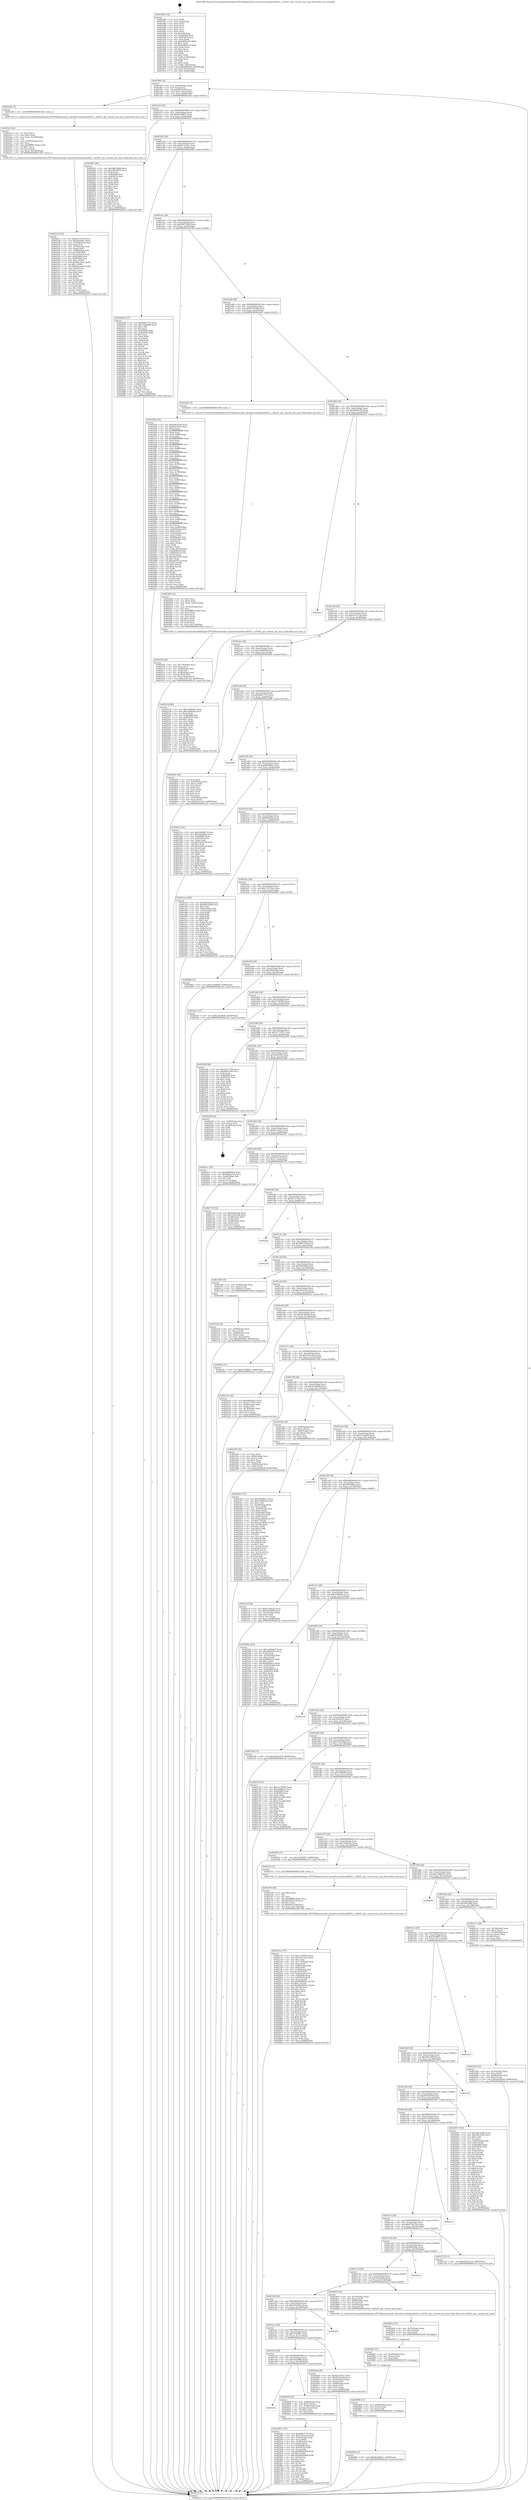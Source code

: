 digraph "0x401980" {
  label = "0x401980 (/mnt/c/Users/mathe/Desktop/tcc/POCII/binaries/extr_linuxdriversiiodacad5421.c_ad5421_get_current_min_max_Final-ollvm.out::main(0))"
  labelloc = "t"
  node[shape=record]

  Entry [label="",width=0.3,height=0.3,shape=circle,fillcolor=black,style=filled]
  "0x4019f4" [label="{
     0x4019f4 [32]\l
     | [instrs]\l
     &nbsp;&nbsp;0x4019f4 \<+6\>: mov -0x98(%rbp),%eax\l
     &nbsp;&nbsp;0x4019fa \<+2\>: mov %eax,%ecx\l
     &nbsp;&nbsp;0x4019fc \<+6\>: sub $0x849c5ef8,%ecx\l
     &nbsp;&nbsp;0x401a02 \<+6\>: mov %eax,-0xac(%rbp)\l
     &nbsp;&nbsp;0x401a08 \<+6\>: mov %ecx,-0xb0(%rbp)\l
     &nbsp;&nbsp;0x401a0e \<+6\>: je 000000000040229e \<main+0x91e\>\l
  }"]
  "0x40229e" [label="{
     0x40229e [5]\l
     | [instrs]\l
     &nbsp;&nbsp;0x40229e \<+5\>: call 0000000000401160 \<next_i\>\l
     | [calls]\l
     &nbsp;&nbsp;0x401160 \{1\} (/mnt/c/Users/mathe/Desktop/tcc/POCII/binaries/extr_linuxdriversiiodacad5421.c_ad5421_get_current_min_max_Final-ollvm.out::next_i)\l
  }"]
  "0x401a14" [label="{
     0x401a14 [28]\l
     | [instrs]\l
     &nbsp;&nbsp;0x401a14 \<+5\>: jmp 0000000000401a19 \<main+0x99\>\l
     &nbsp;&nbsp;0x401a19 \<+6\>: mov -0xac(%rbp),%eax\l
     &nbsp;&nbsp;0x401a1f \<+5\>: sub $0x84e896a7,%eax\l
     &nbsp;&nbsp;0x401a24 \<+6\>: mov %eax,-0xb4(%rbp)\l
     &nbsp;&nbsp;0x401a2a \<+6\>: je 0000000000402941 \<main+0xfc1\>\l
  }"]
  Exit [label="",width=0.3,height=0.3,shape=circle,fillcolor=black,style=filled,peripheries=2]
  "0x402941" [label="{
     0x402941 [86]\l
     | [instrs]\l
     &nbsp;&nbsp;0x402941 \<+5\>: mov $0x38b7b499,%eax\l
     &nbsp;&nbsp;0x402946 \<+5\>: mov $0x39410670,%ecx\l
     &nbsp;&nbsp;0x40294b \<+2\>: xor %edx,%edx\l
     &nbsp;&nbsp;0x40294d \<+7\>: mov 0x405068,%esi\l
     &nbsp;&nbsp;0x402954 \<+7\>: mov 0x405054,%edi\l
     &nbsp;&nbsp;0x40295b \<+3\>: sub $0x1,%edx\l
     &nbsp;&nbsp;0x40295e \<+3\>: mov %esi,%r8d\l
     &nbsp;&nbsp;0x402961 \<+3\>: add %edx,%r8d\l
     &nbsp;&nbsp;0x402964 \<+4\>: imul %r8d,%esi\l
     &nbsp;&nbsp;0x402968 \<+3\>: and $0x1,%esi\l
     &nbsp;&nbsp;0x40296b \<+3\>: cmp $0x0,%esi\l
     &nbsp;&nbsp;0x40296e \<+4\>: sete %r9b\l
     &nbsp;&nbsp;0x402972 \<+3\>: cmp $0xa,%edi\l
     &nbsp;&nbsp;0x402975 \<+4\>: setl %r10b\l
     &nbsp;&nbsp;0x402979 \<+3\>: mov %r9b,%r11b\l
     &nbsp;&nbsp;0x40297c \<+3\>: and %r10b,%r11b\l
     &nbsp;&nbsp;0x40297f \<+3\>: xor %r10b,%r9b\l
     &nbsp;&nbsp;0x402982 \<+3\>: or %r9b,%r11b\l
     &nbsp;&nbsp;0x402985 \<+4\>: test $0x1,%r11b\l
     &nbsp;&nbsp;0x402989 \<+3\>: cmovne %ecx,%eax\l
     &nbsp;&nbsp;0x40298c \<+6\>: mov %eax,-0x98(%rbp)\l
     &nbsp;&nbsp;0x402992 \<+5\>: jmp 0000000000402c2f \<main+0x12af\>\l
  }"]
  "0x401a30" [label="{
     0x401a30 [28]\l
     | [instrs]\l
     &nbsp;&nbsp;0x401a30 \<+5\>: jmp 0000000000401a35 \<main+0xb5\>\l
     &nbsp;&nbsp;0x401a35 \<+6\>: mov -0xac(%rbp),%eax\l
     &nbsp;&nbsp;0x401a3b \<+5\>: sub $0x8e1351b1,%eax\l
     &nbsp;&nbsp;0x401a40 \<+6\>: mov %eax,-0xb8(%rbp)\l
     &nbsp;&nbsp;0x401a46 \<+6\>: je 000000000040260b \<main+0xc8b\>\l
  }"]
  "0x40290f" [label="{
     0x40290f [15]\l
     | [instrs]\l
     &nbsp;&nbsp;0x40290f \<+10\>: movl $0x84e896a7,-0x98(%rbp)\l
     &nbsp;&nbsp;0x402919 \<+5\>: jmp 0000000000402c2f \<main+0x12af\>\l
  }"]
  "0x40260b" [label="{
     0x40260b [137]\l
     | [instrs]\l
     &nbsp;&nbsp;0x40260b \<+5\>: mov $0xb84e757b,%eax\l
     &nbsp;&nbsp;0x402610 \<+5\>: mov $0x7dab0064,%ecx\l
     &nbsp;&nbsp;0x402615 \<+2\>: mov $0x1,%dl\l
     &nbsp;&nbsp;0x402617 \<+2\>: xor %esi,%esi\l
     &nbsp;&nbsp;0x402619 \<+7\>: mov 0x405068,%edi\l
     &nbsp;&nbsp;0x402620 \<+8\>: mov 0x405054,%r8d\l
     &nbsp;&nbsp;0x402628 \<+3\>: sub $0x1,%esi\l
     &nbsp;&nbsp;0x40262b \<+3\>: mov %edi,%r9d\l
     &nbsp;&nbsp;0x40262e \<+3\>: add %esi,%r9d\l
     &nbsp;&nbsp;0x402631 \<+4\>: imul %r9d,%edi\l
     &nbsp;&nbsp;0x402635 \<+3\>: and $0x1,%edi\l
     &nbsp;&nbsp;0x402638 \<+3\>: cmp $0x0,%edi\l
     &nbsp;&nbsp;0x40263b \<+4\>: sete %r10b\l
     &nbsp;&nbsp;0x40263f \<+4\>: cmp $0xa,%r8d\l
     &nbsp;&nbsp;0x402643 \<+4\>: setl %r11b\l
     &nbsp;&nbsp;0x402647 \<+3\>: mov %r10b,%bl\l
     &nbsp;&nbsp;0x40264a \<+3\>: xor $0xff,%bl\l
     &nbsp;&nbsp;0x40264d \<+3\>: mov %r11b,%r14b\l
     &nbsp;&nbsp;0x402650 \<+4\>: xor $0xff,%r14b\l
     &nbsp;&nbsp;0x402654 \<+3\>: xor $0x0,%dl\l
     &nbsp;&nbsp;0x402657 \<+3\>: mov %bl,%r15b\l
     &nbsp;&nbsp;0x40265a \<+4\>: and $0x0,%r15b\l
     &nbsp;&nbsp;0x40265e \<+3\>: and %dl,%r10b\l
     &nbsp;&nbsp;0x402661 \<+3\>: mov %r14b,%r12b\l
     &nbsp;&nbsp;0x402664 \<+4\>: and $0x0,%r12b\l
     &nbsp;&nbsp;0x402668 \<+3\>: and %dl,%r11b\l
     &nbsp;&nbsp;0x40266b \<+3\>: or %r10b,%r15b\l
     &nbsp;&nbsp;0x40266e \<+3\>: or %r11b,%r12b\l
     &nbsp;&nbsp;0x402671 \<+3\>: xor %r12b,%r15b\l
     &nbsp;&nbsp;0x402674 \<+3\>: or %r14b,%bl\l
     &nbsp;&nbsp;0x402677 \<+3\>: xor $0xff,%bl\l
     &nbsp;&nbsp;0x40267a \<+3\>: or $0x0,%dl\l
     &nbsp;&nbsp;0x40267d \<+2\>: and %dl,%bl\l
     &nbsp;&nbsp;0x40267f \<+3\>: or %bl,%r15b\l
     &nbsp;&nbsp;0x402682 \<+4\>: test $0x1,%r15b\l
     &nbsp;&nbsp;0x402686 \<+3\>: cmovne %ecx,%eax\l
     &nbsp;&nbsp;0x402689 \<+6\>: mov %eax,-0x98(%rbp)\l
     &nbsp;&nbsp;0x40268f \<+5\>: jmp 0000000000402c2f \<main+0x12af\>\l
  }"]
  "0x401a4c" [label="{
     0x401a4c [28]\l
     | [instrs]\l
     &nbsp;&nbsp;0x401a4c \<+5\>: jmp 0000000000401a51 \<main+0xd1\>\l
     &nbsp;&nbsp;0x401a51 \<+6\>: mov -0xac(%rbp),%eax\l
     &nbsp;&nbsp;0x401a57 \<+5\>: sub $0x90875289,%eax\l
     &nbsp;&nbsp;0x401a5c \<+6\>: mov %eax,-0xbc(%rbp)\l
     &nbsp;&nbsp;0x401a62 \<+6\>: je 0000000000401f58 \<main+0x5d8\>\l
  }"]
  "0x402900" [label="{
     0x402900 [15]\l
     | [instrs]\l
     &nbsp;&nbsp;0x402900 \<+4\>: mov -0x40(%rbp),%rax\l
     &nbsp;&nbsp;0x402904 \<+3\>: mov (%rax),%rax\l
     &nbsp;&nbsp;0x402907 \<+3\>: mov %rax,%rdi\l
     &nbsp;&nbsp;0x40290a \<+5\>: call 0000000000401030 \<free@plt\>\l
     | [calls]\l
     &nbsp;&nbsp;0x401030 \{1\} (unknown)\l
  }"]
  "0x401f58" [label="{
     0x401f58 [335]\l
     | [instrs]\l
     &nbsp;&nbsp;0x401f58 \<+5\>: mov $0xd487f1b8,%eax\l
     &nbsp;&nbsp;0x401f5d \<+5\>: mov $0xd0c70a13,%ecx\l
     &nbsp;&nbsp;0x401f62 \<+3\>: mov %rsp,%rdx\l
     &nbsp;&nbsp;0x401f65 \<+4\>: add $0xfffffffffffffff0,%rdx\l
     &nbsp;&nbsp;0x401f69 \<+3\>: mov %rdx,%rsp\l
     &nbsp;&nbsp;0x401f6c \<+7\>: mov %rdx,-0x90(%rbp)\l
     &nbsp;&nbsp;0x401f73 \<+3\>: mov %rsp,%rdx\l
     &nbsp;&nbsp;0x401f76 \<+4\>: add $0xfffffffffffffff0,%rdx\l
     &nbsp;&nbsp;0x401f7a \<+3\>: mov %rdx,%rsp\l
     &nbsp;&nbsp;0x401f7d \<+3\>: mov %rsp,%rsi\l
     &nbsp;&nbsp;0x401f80 \<+4\>: add $0xfffffffffffffff0,%rsi\l
     &nbsp;&nbsp;0x401f84 \<+3\>: mov %rsi,%rsp\l
     &nbsp;&nbsp;0x401f87 \<+7\>: mov %rsi,-0x88(%rbp)\l
     &nbsp;&nbsp;0x401f8e \<+3\>: mov %rsp,%rsi\l
     &nbsp;&nbsp;0x401f91 \<+4\>: add $0xfffffffffffffff0,%rsi\l
     &nbsp;&nbsp;0x401f95 \<+3\>: mov %rsi,%rsp\l
     &nbsp;&nbsp;0x401f98 \<+4\>: mov %rsi,-0x80(%rbp)\l
     &nbsp;&nbsp;0x401f9c \<+3\>: mov %rsp,%rsi\l
     &nbsp;&nbsp;0x401f9f \<+4\>: add $0xfffffffffffffff0,%rsi\l
     &nbsp;&nbsp;0x401fa3 \<+3\>: mov %rsi,%rsp\l
     &nbsp;&nbsp;0x401fa6 \<+4\>: mov %rsi,-0x78(%rbp)\l
     &nbsp;&nbsp;0x401faa \<+3\>: mov %rsp,%rsi\l
     &nbsp;&nbsp;0x401fad \<+4\>: add $0xfffffffffffffff0,%rsi\l
     &nbsp;&nbsp;0x401fb1 \<+3\>: mov %rsi,%rsp\l
     &nbsp;&nbsp;0x401fb4 \<+4\>: mov %rsi,-0x70(%rbp)\l
     &nbsp;&nbsp;0x401fb8 \<+3\>: mov %rsp,%rsi\l
     &nbsp;&nbsp;0x401fbb \<+4\>: add $0xfffffffffffffff0,%rsi\l
     &nbsp;&nbsp;0x401fbf \<+3\>: mov %rsi,%rsp\l
     &nbsp;&nbsp;0x401fc2 \<+4\>: mov %rsi,-0x68(%rbp)\l
     &nbsp;&nbsp;0x401fc6 \<+3\>: mov %rsp,%rsi\l
     &nbsp;&nbsp;0x401fc9 \<+4\>: add $0xfffffffffffffff0,%rsi\l
     &nbsp;&nbsp;0x401fcd \<+3\>: mov %rsi,%rsp\l
     &nbsp;&nbsp;0x401fd0 \<+4\>: mov %rsi,-0x60(%rbp)\l
     &nbsp;&nbsp;0x401fd4 \<+3\>: mov %rsp,%rsi\l
     &nbsp;&nbsp;0x401fd7 \<+4\>: add $0xfffffffffffffff0,%rsi\l
     &nbsp;&nbsp;0x401fdb \<+3\>: mov %rsi,%rsp\l
     &nbsp;&nbsp;0x401fde \<+4\>: mov %rsi,-0x58(%rbp)\l
     &nbsp;&nbsp;0x401fe2 \<+3\>: mov %rsp,%rsi\l
     &nbsp;&nbsp;0x401fe5 \<+4\>: add $0xfffffffffffffff0,%rsi\l
     &nbsp;&nbsp;0x401fe9 \<+3\>: mov %rsi,%rsp\l
     &nbsp;&nbsp;0x401fec \<+4\>: mov %rsi,-0x50(%rbp)\l
     &nbsp;&nbsp;0x401ff0 \<+3\>: mov %rsp,%rsi\l
     &nbsp;&nbsp;0x401ff3 \<+4\>: add $0xfffffffffffffff0,%rsi\l
     &nbsp;&nbsp;0x401ff7 \<+3\>: mov %rsi,%rsp\l
     &nbsp;&nbsp;0x401ffa \<+4\>: mov %rsi,-0x48(%rbp)\l
     &nbsp;&nbsp;0x401ffe \<+3\>: mov %rsp,%rsi\l
     &nbsp;&nbsp;0x402001 \<+4\>: add $0xfffffffffffffff0,%rsi\l
     &nbsp;&nbsp;0x402005 \<+3\>: mov %rsi,%rsp\l
     &nbsp;&nbsp;0x402008 \<+4\>: mov %rsi,-0x40(%rbp)\l
     &nbsp;&nbsp;0x40200c \<+3\>: mov %rsp,%rsi\l
     &nbsp;&nbsp;0x40200f \<+4\>: add $0xfffffffffffffff0,%rsi\l
     &nbsp;&nbsp;0x402013 \<+3\>: mov %rsi,%rsp\l
     &nbsp;&nbsp;0x402016 \<+4\>: mov %rsi,-0x38(%rbp)\l
     &nbsp;&nbsp;0x40201a \<+7\>: mov -0x90(%rbp),%rsi\l
     &nbsp;&nbsp;0x402021 \<+6\>: movl $0x0,(%rsi)\l
     &nbsp;&nbsp;0x402027 \<+6\>: mov -0x9c(%rbp),%edi\l
     &nbsp;&nbsp;0x40202d \<+2\>: mov %edi,(%rdx)\l
     &nbsp;&nbsp;0x40202f \<+7\>: mov -0x88(%rbp),%rsi\l
     &nbsp;&nbsp;0x402036 \<+7\>: mov -0xa8(%rbp),%r8\l
     &nbsp;&nbsp;0x40203d \<+3\>: mov %r8,(%rsi)\l
     &nbsp;&nbsp;0x402040 \<+3\>: cmpl $0x2,(%rdx)\l
     &nbsp;&nbsp;0x402043 \<+4\>: setne %r9b\l
     &nbsp;&nbsp;0x402047 \<+4\>: and $0x1,%r9b\l
     &nbsp;&nbsp;0x40204b \<+4\>: mov %r9b,-0x2d(%rbp)\l
     &nbsp;&nbsp;0x40204f \<+8\>: mov 0x405068,%r10d\l
     &nbsp;&nbsp;0x402057 \<+8\>: mov 0x405054,%r11d\l
     &nbsp;&nbsp;0x40205f \<+3\>: mov %r10d,%ebx\l
     &nbsp;&nbsp;0x402062 \<+6\>: add $0xa4d76e3a,%ebx\l
     &nbsp;&nbsp;0x402068 \<+3\>: sub $0x1,%ebx\l
     &nbsp;&nbsp;0x40206b \<+6\>: sub $0xa4d76e3a,%ebx\l
     &nbsp;&nbsp;0x402071 \<+4\>: imul %ebx,%r10d\l
     &nbsp;&nbsp;0x402075 \<+4\>: and $0x1,%r10d\l
     &nbsp;&nbsp;0x402079 \<+4\>: cmp $0x0,%r10d\l
     &nbsp;&nbsp;0x40207d \<+4\>: sete %r9b\l
     &nbsp;&nbsp;0x402081 \<+4\>: cmp $0xa,%r11d\l
     &nbsp;&nbsp;0x402085 \<+4\>: setl %r14b\l
     &nbsp;&nbsp;0x402089 \<+3\>: mov %r9b,%r15b\l
     &nbsp;&nbsp;0x40208c \<+3\>: and %r14b,%r15b\l
     &nbsp;&nbsp;0x40208f \<+3\>: xor %r14b,%r9b\l
     &nbsp;&nbsp;0x402092 \<+3\>: or %r9b,%r15b\l
     &nbsp;&nbsp;0x402095 \<+4\>: test $0x1,%r15b\l
     &nbsp;&nbsp;0x402099 \<+3\>: cmovne %ecx,%eax\l
     &nbsp;&nbsp;0x40209c \<+6\>: mov %eax,-0x98(%rbp)\l
     &nbsp;&nbsp;0x4020a2 \<+5\>: jmp 0000000000402c2f \<main+0x12af\>\l
  }"]
  "0x401a68" [label="{
     0x401a68 [28]\l
     | [instrs]\l
     &nbsp;&nbsp;0x401a68 \<+5\>: jmp 0000000000401a6d \<main+0xed\>\l
     &nbsp;&nbsp;0x401a6d \<+6\>: mov -0xac(%rbp),%eax\l
     &nbsp;&nbsp;0x401a73 \<+5\>: sub $0x93103e04,%eax\l
     &nbsp;&nbsp;0x401a78 \<+6\>: mov %eax,-0xc0(%rbp)\l
     &nbsp;&nbsp;0x401a7e \<+6\>: je 00000000004024d1 \<main+0xb51\>\l
  }"]
  "0x4028f1" [label="{
     0x4028f1 [15]\l
     | [instrs]\l
     &nbsp;&nbsp;0x4028f1 \<+4\>: mov -0x58(%rbp),%rax\l
     &nbsp;&nbsp;0x4028f5 \<+3\>: mov (%rax),%rax\l
     &nbsp;&nbsp;0x4028f8 \<+3\>: mov %rax,%rdi\l
     &nbsp;&nbsp;0x4028fb \<+5\>: call 0000000000401030 \<free@plt\>\l
     | [calls]\l
     &nbsp;&nbsp;0x401030 \{1\} (unknown)\l
  }"]
  "0x4024d1" [label="{
     0x4024d1 [5]\l
     | [instrs]\l
     &nbsp;&nbsp;0x4024d1 \<+5\>: call 0000000000401160 \<next_i\>\l
     | [calls]\l
     &nbsp;&nbsp;0x401160 \{1\} (/mnt/c/Users/mathe/Desktop/tcc/POCII/binaries/extr_linuxdriversiiodacad5421.c_ad5421_get_current_min_max_Final-ollvm.out::next_i)\l
  }"]
  "0x401a84" [label="{
     0x401a84 [28]\l
     | [instrs]\l
     &nbsp;&nbsp;0x401a84 \<+5\>: jmp 0000000000401a89 \<main+0x109\>\l
     &nbsp;&nbsp;0x401a89 \<+6\>: mov -0xac(%rbp),%eax\l
     &nbsp;&nbsp;0x401a8f \<+5\>: sub $0x968d2324,%eax\l
     &nbsp;&nbsp;0x401a94 \<+6\>: mov %eax,-0xc4(%rbp)\l
     &nbsp;&nbsp;0x401a9a \<+6\>: je 00000000004020c5 \<main+0x745\>\l
  }"]
  "0x4028e2" [label="{
     0x4028e2 [15]\l
     | [instrs]\l
     &nbsp;&nbsp;0x4028e2 \<+4\>: mov -0x70(%rbp),%rax\l
     &nbsp;&nbsp;0x4028e6 \<+3\>: mov (%rax),%rax\l
     &nbsp;&nbsp;0x4028e9 \<+3\>: mov %rax,%rdi\l
     &nbsp;&nbsp;0x4028ec \<+5\>: call 0000000000401030 \<free@plt\>\l
     | [calls]\l
     &nbsp;&nbsp;0x401030 \{1\} (unknown)\l
  }"]
  "0x4020c5" [label="{
     0x4020c5\l
  }", style=dashed]
  "0x401aa0" [label="{
     0x401aa0 [28]\l
     | [instrs]\l
     &nbsp;&nbsp;0x401aa0 \<+5\>: jmp 0000000000401aa5 \<main+0x125\>\l
     &nbsp;&nbsp;0x401aa5 \<+6\>: mov -0xac(%rbp),%eax\l
     &nbsp;&nbsp;0x401aab \<+5\>: sub $0xa3c871eb,%eax\l
     &nbsp;&nbsp;0x401ab0 \<+6\>: mov %eax,-0xc8(%rbp)\l
     &nbsp;&nbsp;0x401ab6 \<+6\>: je 0000000000402534 \<main+0xbb4\>\l
  }"]
  "0x4027de" [label="{
     0x4027de [177]\l
     | [instrs]\l
     &nbsp;&nbsp;0x4027de \<+5\>: mov $0xcb758582,%ecx\l
     &nbsp;&nbsp;0x4027e3 \<+5\>: mov $0xc3557bac,%edx\l
     &nbsp;&nbsp;0x4027e8 \<+3\>: mov $0x1,%sil\l
     &nbsp;&nbsp;0x4027eb \<+6\>: mov -0x174(%rbp),%edi\l
     &nbsp;&nbsp;0x4027f1 \<+3\>: imul %eax,%edi\l
     &nbsp;&nbsp;0x4027f4 \<+4\>: mov -0x40(%rbp),%r8\l
     &nbsp;&nbsp;0x4027f8 \<+3\>: mov (%r8),%r8\l
     &nbsp;&nbsp;0x4027fb \<+4\>: mov -0x38(%rbp),%r9\l
     &nbsp;&nbsp;0x4027ff \<+3\>: movslq (%r9),%r9\l
     &nbsp;&nbsp;0x402802 \<+4\>: mov %edi,(%r8,%r9,4)\l
     &nbsp;&nbsp;0x402806 \<+7\>: mov 0x405068,%eax\l
     &nbsp;&nbsp;0x40280d \<+7\>: mov 0x405054,%edi\l
     &nbsp;&nbsp;0x402814 \<+3\>: mov %eax,%r10d\l
     &nbsp;&nbsp;0x402817 \<+7\>: sub $0x8009091a,%r10d\l
     &nbsp;&nbsp;0x40281e \<+4\>: sub $0x1,%r10d\l
     &nbsp;&nbsp;0x402822 \<+7\>: add $0x8009091a,%r10d\l
     &nbsp;&nbsp;0x402829 \<+4\>: imul %r10d,%eax\l
     &nbsp;&nbsp;0x40282d \<+3\>: and $0x1,%eax\l
     &nbsp;&nbsp;0x402830 \<+3\>: cmp $0x0,%eax\l
     &nbsp;&nbsp;0x402833 \<+4\>: sete %r11b\l
     &nbsp;&nbsp;0x402837 \<+3\>: cmp $0xa,%edi\l
     &nbsp;&nbsp;0x40283a \<+3\>: setl %bl\l
     &nbsp;&nbsp;0x40283d \<+3\>: mov %r11b,%r14b\l
     &nbsp;&nbsp;0x402840 \<+4\>: xor $0xff,%r14b\l
     &nbsp;&nbsp;0x402844 \<+3\>: mov %bl,%r15b\l
     &nbsp;&nbsp;0x402847 \<+4\>: xor $0xff,%r15b\l
     &nbsp;&nbsp;0x40284b \<+4\>: xor $0x0,%sil\l
     &nbsp;&nbsp;0x40284f \<+3\>: mov %r14b,%r12b\l
     &nbsp;&nbsp;0x402852 \<+4\>: and $0x0,%r12b\l
     &nbsp;&nbsp;0x402856 \<+3\>: and %sil,%r11b\l
     &nbsp;&nbsp;0x402859 \<+3\>: mov %r15b,%r13b\l
     &nbsp;&nbsp;0x40285c \<+4\>: and $0x0,%r13b\l
     &nbsp;&nbsp;0x402860 \<+3\>: and %sil,%bl\l
     &nbsp;&nbsp;0x402863 \<+3\>: or %r11b,%r12b\l
     &nbsp;&nbsp;0x402866 \<+3\>: or %bl,%r13b\l
     &nbsp;&nbsp;0x402869 \<+3\>: xor %r13b,%r12b\l
     &nbsp;&nbsp;0x40286c \<+3\>: or %r15b,%r14b\l
     &nbsp;&nbsp;0x40286f \<+4\>: xor $0xff,%r14b\l
     &nbsp;&nbsp;0x402873 \<+4\>: or $0x0,%sil\l
     &nbsp;&nbsp;0x402877 \<+3\>: and %sil,%r14b\l
     &nbsp;&nbsp;0x40287a \<+3\>: or %r14b,%r12b\l
     &nbsp;&nbsp;0x40287d \<+4\>: test $0x1,%r12b\l
     &nbsp;&nbsp;0x402881 \<+3\>: cmovne %edx,%ecx\l
     &nbsp;&nbsp;0x402884 \<+6\>: mov %ecx,-0x98(%rbp)\l
     &nbsp;&nbsp;0x40288a \<+5\>: jmp 0000000000402c2f \<main+0x12af\>\l
  }"]
  "0x402534" [label="{
     0x402534 [86]\l
     | [instrs]\l
     &nbsp;&nbsp;0x402534 \<+5\>: mov $0x1a86bbd7,%eax\l
     &nbsp;&nbsp;0x402539 \<+5\>: mov $0xed2fb6a8,%ecx\l
     &nbsp;&nbsp;0x40253e \<+2\>: xor %edx,%edx\l
     &nbsp;&nbsp;0x402540 \<+7\>: mov 0x405068,%esi\l
     &nbsp;&nbsp;0x402547 \<+7\>: mov 0x405054,%edi\l
     &nbsp;&nbsp;0x40254e \<+3\>: sub $0x1,%edx\l
     &nbsp;&nbsp;0x402551 \<+3\>: mov %esi,%r8d\l
     &nbsp;&nbsp;0x402554 \<+3\>: add %edx,%r8d\l
     &nbsp;&nbsp;0x402557 \<+4\>: imul %r8d,%esi\l
     &nbsp;&nbsp;0x40255b \<+3\>: and $0x1,%esi\l
     &nbsp;&nbsp;0x40255e \<+3\>: cmp $0x0,%esi\l
     &nbsp;&nbsp;0x402561 \<+4\>: sete %r9b\l
     &nbsp;&nbsp;0x402565 \<+3\>: cmp $0xa,%edi\l
     &nbsp;&nbsp;0x402568 \<+4\>: setl %r10b\l
     &nbsp;&nbsp;0x40256c \<+3\>: mov %r9b,%r11b\l
     &nbsp;&nbsp;0x40256f \<+3\>: and %r10b,%r11b\l
     &nbsp;&nbsp;0x402572 \<+3\>: xor %r10b,%r9b\l
     &nbsp;&nbsp;0x402575 \<+3\>: or %r9b,%r11b\l
     &nbsp;&nbsp;0x402578 \<+4\>: test $0x1,%r11b\l
     &nbsp;&nbsp;0x40257c \<+3\>: cmovne %ecx,%eax\l
     &nbsp;&nbsp;0x40257f \<+6\>: mov %eax,-0x98(%rbp)\l
     &nbsp;&nbsp;0x402585 \<+5\>: jmp 0000000000402c2f \<main+0x12af\>\l
  }"]
  "0x401abc" [label="{
     0x401abc [28]\l
     | [instrs]\l
     &nbsp;&nbsp;0x401abc \<+5\>: jmp 0000000000401ac1 \<main+0x141\>\l
     &nbsp;&nbsp;0x401ac1 \<+6\>: mov -0xac(%rbp),%eax\l
     &nbsp;&nbsp;0x401ac7 \<+5\>: sub $0xaab9db98,%eax\l
     &nbsp;&nbsp;0x401acc \<+6\>: mov %eax,-0xcc(%rbp)\l
     &nbsp;&nbsp;0x401ad2 \<+6\>: je 000000000040289e \<main+0xf1e\>\l
  }"]
  "0x4027b6" [label="{
     0x4027b6 [40]\l
     | [instrs]\l
     &nbsp;&nbsp;0x4027b6 \<+5\>: mov $0x2,%ecx\l
     &nbsp;&nbsp;0x4027bb \<+1\>: cltd\l
     &nbsp;&nbsp;0x4027bc \<+2\>: idiv %ecx\l
     &nbsp;&nbsp;0x4027be \<+6\>: imul $0xfffffffe,%edx,%ecx\l
     &nbsp;&nbsp;0x4027c4 \<+6\>: add $0x4b323c9d,%ecx\l
     &nbsp;&nbsp;0x4027ca \<+3\>: add $0x1,%ecx\l
     &nbsp;&nbsp;0x4027cd \<+6\>: sub $0x4b323c9d,%ecx\l
     &nbsp;&nbsp;0x4027d3 \<+6\>: mov %ecx,-0x174(%rbp)\l
     &nbsp;&nbsp;0x4027d9 \<+5\>: call 0000000000401160 \<next_i\>\l
     | [calls]\l
     &nbsp;&nbsp;0x401160 \{1\} (/mnt/c/Users/mathe/Desktop/tcc/POCII/binaries/extr_linuxdriversiiodacad5421.c_ad5421_get_current_min_max_Final-ollvm.out::next_i)\l
  }"]
  "0x40289e" [label="{
     0x40289e [42]\l
     | [instrs]\l
     &nbsp;&nbsp;0x40289e \<+2\>: xor %eax,%eax\l
     &nbsp;&nbsp;0x4028a0 \<+4\>: mov -0x38(%rbp),%rcx\l
     &nbsp;&nbsp;0x4028a4 \<+2\>: mov (%rcx),%edx\l
     &nbsp;&nbsp;0x4028a6 \<+2\>: mov %eax,%esi\l
     &nbsp;&nbsp;0x4028a8 \<+2\>: sub %edx,%esi\l
     &nbsp;&nbsp;0x4028aa \<+2\>: mov %eax,%edx\l
     &nbsp;&nbsp;0x4028ac \<+3\>: sub $0x1,%edx\l
     &nbsp;&nbsp;0x4028af \<+2\>: add %edx,%esi\l
     &nbsp;&nbsp;0x4028b1 \<+2\>: sub %esi,%eax\l
     &nbsp;&nbsp;0x4028b3 \<+4\>: mov -0x38(%rbp),%rcx\l
     &nbsp;&nbsp;0x4028b7 \<+2\>: mov %eax,(%rcx)\l
     &nbsp;&nbsp;0x4028b9 \<+10\>: movl $0xd1f11ec4,-0x98(%rbp)\l
     &nbsp;&nbsp;0x4028c3 \<+5\>: jmp 0000000000402c2f \<main+0x12af\>\l
  }"]
  "0x401ad8" [label="{
     0x401ad8 [28]\l
     | [instrs]\l
     &nbsp;&nbsp;0x401ad8 \<+5\>: jmp 0000000000401add \<main+0x15d\>\l
     &nbsp;&nbsp;0x401add \<+6\>: mov -0xac(%rbp),%eax\l
     &nbsp;&nbsp;0x401ae3 \<+5\>: sub $0xb84e757b,%eax\l
     &nbsp;&nbsp;0x401ae8 \<+6\>: mov %eax,-0xd0(%rbp)\l
     &nbsp;&nbsp;0x401aee \<+6\>: je 0000000000402b80 \<main+0x1200\>\l
  }"]
  "0x4026b1" [label="{
     0x4026b1 [114]\l
     | [instrs]\l
     &nbsp;&nbsp;0x4026b1 \<+5\>: mov $0xb84e757b,%ecx\l
     &nbsp;&nbsp;0x4026b6 \<+5\>: mov $0x478e23ad,%edx\l
     &nbsp;&nbsp;0x4026bb \<+4\>: mov -0x40(%rbp),%rdi\l
     &nbsp;&nbsp;0x4026bf \<+3\>: mov %rax,(%rdi)\l
     &nbsp;&nbsp;0x4026c2 \<+4\>: mov -0x38(%rbp),%rax\l
     &nbsp;&nbsp;0x4026c6 \<+6\>: movl $0x0,(%rax)\l
     &nbsp;&nbsp;0x4026cc \<+7\>: mov 0x405068,%esi\l
     &nbsp;&nbsp;0x4026d3 \<+8\>: mov 0x405054,%r8d\l
     &nbsp;&nbsp;0x4026db \<+3\>: mov %esi,%r9d\l
     &nbsp;&nbsp;0x4026de \<+7\>: sub $0x6845b988,%r9d\l
     &nbsp;&nbsp;0x4026e5 \<+4\>: sub $0x1,%r9d\l
     &nbsp;&nbsp;0x4026e9 \<+7\>: add $0x6845b988,%r9d\l
     &nbsp;&nbsp;0x4026f0 \<+4\>: imul %r9d,%esi\l
     &nbsp;&nbsp;0x4026f4 \<+3\>: and $0x1,%esi\l
     &nbsp;&nbsp;0x4026f7 \<+3\>: cmp $0x0,%esi\l
     &nbsp;&nbsp;0x4026fa \<+4\>: sete %r10b\l
     &nbsp;&nbsp;0x4026fe \<+4\>: cmp $0xa,%r8d\l
     &nbsp;&nbsp;0x402702 \<+4\>: setl %r11b\l
     &nbsp;&nbsp;0x402706 \<+3\>: mov %r10b,%bl\l
     &nbsp;&nbsp;0x402709 \<+3\>: and %r11b,%bl\l
     &nbsp;&nbsp;0x40270c \<+3\>: xor %r11b,%r10b\l
     &nbsp;&nbsp;0x40270f \<+3\>: or %r10b,%bl\l
     &nbsp;&nbsp;0x402712 \<+3\>: test $0x1,%bl\l
     &nbsp;&nbsp;0x402715 \<+3\>: cmovne %edx,%ecx\l
     &nbsp;&nbsp;0x402718 \<+6\>: mov %ecx,-0x98(%rbp)\l
     &nbsp;&nbsp;0x40271e \<+5\>: jmp 0000000000402c2f \<main+0x12af\>\l
  }"]
  "0x402b80" [label="{
     0x402b80\l
  }", style=dashed]
  "0x401af4" [label="{
     0x401af4 [28]\l
     | [instrs]\l
     &nbsp;&nbsp;0x401af4 \<+5\>: jmp 0000000000401af9 \<main+0x179\>\l
     &nbsp;&nbsp;0x401af9 \<+6\>: mov -0xac(%rbp),%eax\l
     &nbsp;&nbsp;0x401aff \<+5\>: sub $0xb8826be1,%eax\l
     &nbsp;&nbsp;0x401b04 \<+6\>: mov %eax,-0xd4(%rbp)\l
     &nbsp;&nbsp;0x401b0a \<+6\>: je 000000000040237a \<main+0x9fa\>\l
  }"]
  "0x401ee4" [label="{
     0x401ee4\l
  }", style=dashed]
  "0x40237a" [label="{
     0x40237a [91]\l
     | [instrs]\l
     &nbsp;&nbsp;0x40237a \<+5\>: mov $0x28a98073,%eax\l
     &nbsp;&nbsp;0x40237f \<+5\>: mov $0xe4aa0b9d,%ecx\l
     &nbsp;&nbsp;0x402384 \<+7\>: mov 0x405068,%edx\l
     &nbsp;&nbsp;0x40238b \<+7\>: mov 0x405054,%esi\l
     &nbsp;&nbsp;0x402392 \<+2\>: mov %edx,%edi\l
     &nbsp;&nbsp;0x402394 \<+6\>: sub $0x52e9cb38,%edi\l
     &nbsp;&nbsp;0x40239a \<+3\>: sub $0x1,%edi\l
     &nbsp;&nbsp;0x40239d \<+6\>: add $0x52e9cb38,%edi\l
     &nbsp;&nbsp;0x4023a3 \<+3\>: imul %edi,%edx\l
     &nbsp;&nbsp;0x4023a6 \<+3\>: and $0x1,%edx\l
     &nbsp;&nbsp;0x4023a9 \<+3\>: cmp $0x0,%edx\l
     &nbsp;&nbsp;0x4023ac \<+4\>: sete %r8b\l
     &nbsp;&nbsp;0x4023b0 \<+3\>: cmp $0xa,%esi\l
     &nbsp;&nbsp;0x4023b3 \<+4\>: setl %r9b\l
     &nbsp;&nbsp;0x4023b7 \<+3\>: mov %r8b,%r10b\l
     &nbsp;&nbsp;0x4023ba \<+3\>: and %r9b,%r10b\l
     &nbsp;&nbsp;0x4023bd \<+3\>: xor %r9b,%r8b\l
     &nbsp;&nbsp;0x4023c0 \<+3\>: or %r8b,%r10b\l
     &nbsp;&nbsp;0x4023c3 \<+4\>: test $0x1,%r10b\l
     &nbsp;&nbsp;0x4023c7 \<+3\>: cmovne %ecx,%eax\l
     &nbsp;&nbsp;0x4023ca \<+6\>: mov %eax,-0x98(%rbp)\l
     &nbsp;&nbsp;0x4023d0 \<+5\>: jmp 0000000000402c2f \<main+0x12af\>\l
  }"]
  "0x401b10" [label="{
     0x401b10 [28]\l
     | [instrs]\l
     &nbsp;&nbsp;0x401b10 \<+5\>: jmp 0000000000401b15 \<main+0x195\>\l
     &nbsp;&nbsp;0x401b15 \<+6\>: mov -0xac(%rbp),%eax\l
     &nbsp;&nbsp;0x401b1b \<+5\>: sub $0xbf0f2b2e,%eax\l
     &nbsp;&nbsp;0x401b20 \<+6\>: mov %eax,-0xd8(%rbp)\l
     &nbsp;&nbsp;0x401b26 \<+6\>: je 0000000000401eee \<main+0x56e\>\l
  }"]
  "0x402694" [label="{
     0x402694 [29]\l
     | [instrs]\l
     &nbsp;&nbsp;0x402694 \<+4\>: mov -0x48(%rbp),%rax\l
     &nbsp;&nbsp;0x402698 \<+6\>: movl $0x1,(%rax)\l
     &nbsp;&nbsp;0x40269e \<+4\>: mov -0x48(%rbp),%rax\l
     &nbsp;&nbsp;0x4026a2 \<+3\>: movslq (%rax),%rax\l
     &nbsp;&nbsp;0x4026a5 \<+4\>: shl $0x2,%rax\l
     &nbsp;&nbsp;0x4026a9 \<+3\>: mov %rax,%rdi\l
     &nbsp;&nbsp;0x4026ac \<+5\>: call 0000000000401050 \<malloc@plt\>\l
     | [calls]\l
     &nbsp;&nbsp;0x401050 \{1\} (unknown)\l
  }"]
  "0x401eee" [label="{
     0x401eee [106]\l
     | [instrs]\l
     &nbsp;&nbsp;0x401eee \<+5\>: mov $0xd487f1b8,%eax\l
     &nbsp;&nbsp;0x401ef3 \<+5\>: mov $0x90875289,%ecx\l
     &nbsp;&nbsp;0x401ef8 \<+2\>: mov $0x1,%dl\l
     &nbsp;&nbsp;0x401efa \<+7\>: mov -0x92(%rbp),%sil\l
     &nbsp;&nbsp;0x401f01 \<+7\>: mov -0x91(%rbp),%dil\l
     &nbsp;&nbsp;0x401f08 \<+3\>: mov %sil,%r8b\l
     &nbsp;&nbsp;0x401f0b \<+4\>: xor $0xff,%r8b\l
     &nbsp;&nbsp;0x401f0f \<+3\>: mov %dil,%r9b\l
     &nbsp;&nbsp;0x401f12 \<+4\>: xor $0xff,%r9b\l
     &nbsp;&nbsp;0x401f16 \<+3\>: xor $0x1,%dl\l
     &nbsp;&nbsp;0x401f19 \<+3\>: mov %r8b,%r10b\l
     &nbsp;&nbsp;0x401f1c \<+4\>: and $0xff,%r10b\l
     &nbsp;&nbsp;0x401f20 \<+3\>: and %dl,%sil\l
     &nbsp;&nbsp;0x401f23 \<+3\>: mov %r9b,%r11b\l
     &nbsp;&nbsp;0x401f26 \<+4\>: and $0xff,%r11b\l
     &nbsp;&nbsp;0x401f2a \<+3\>: and %dl,%dil\l
     &nbsp;&nbsp;0x401f2d \<+3\>: or %sil,%r10b\l
     &nbsp;&nbsp;0x401f30 \<+3\>: or %dil,%r11b\l
     &nbsp;&nbsp;0x401f33 \<+3\>: xor %r11b,%r10b\l
     &nbsp;&nbsp;0x401f36 \<+3\>: or %r9b,%r8b\l
     &nbsp;&nbsp;0x401f39 \<+4\>: xor $0xff,%r8b\l
     &nbsp;&nbsp;0x401f3d \<+3\>: or $0x1,%dl\l
     &nbsp;&nbsp;0x401f40 \<+3\>: and %dl,%r8b\l
     &nbsp;&nbsp;0x401f43 \<+3\>: or %r8b,%r10b\l
     &nbsp;&nbsp;0x401f46 \<+4\>: test $0x1,%r10b\l
     &nbsp;&nbsp;0x401f4a \<+3\>: cmovne %ecx,%eax\l
     &nbsp;&nbsp;0x401f4d \<+6\>: mov %eax,-0x98(%rbp)\l
     &nbsp;&nbsp;0x401f53 \<+5\>: jmp 0000000000402c2f \<main+0x12af\>\l
  }"]
  "0x401b2c" [label="{
     0x401b2c [28]\l
     | [instrs]\l
     &nbsp;&nbsp;0x401b2c \<+5\>: jmp 0000000000401b31 \<main+0x1b1\>\l
     &nbsp;&nbsp;0x401b31 \<+6\>: mov -0xac(%rbp),%eax\l
     &nbsp;&nbsp;0x401b37 \<+5\>: sub $0xc3557bac,%eax\l
     &nbsp;&nbsp;0x401b3c \<+6\>: mov %eax,-0xdc(%rbp)\l
     &nbsp;&nbsp;0x401b42 \<+6\>: je 000000000040288f \<main+0xf0f\>\l
  }"]
  "0x402c2f" [label="{
     0x402c2f [5]\l
     | [instrs]\l
     &nbsp;&nbsp;0x402c2f \<+5\>: jmp 00000000004019f4 \<main+0x74\>\l
  }"]
  "0x401980" [label="{
     0x401980 [116]\l
     | [instrs]\l
     &nbsp;&nbsp;0x401980 \<+1\>: push %rbp\l
     &nbsp;&nbsp;0x401981 \<+3\>: mov %rsp,%rbp\l
     &nbsp;&nbsp;0x401984 \<+2\>: push %r15\l
     &nbsp;&nbsp;0x401986 \<+2\>: push %r14\l
     &nbsp;&nbsp;0x401988 \<+2\>: push %r13\l
     &nbsp;&nbsp;0x40198a \<+2\>: push %r12\l
     &nbsp;&nbsp;0x40198c \<+1\>: push %rbx\l
     &nbsp;&nbsp;0x40198d \<+7\>: sub $0x168,%rsp\l
     &nbsp;&nbsp;0x401994 \<+7\>: mov 0x405068,%eax\l
     &nbsp;&nbsp;0x40199b \<+7\>: mov 0x405054,%ecx\l
     &nbsp;&nbsp;0x4019a2 \<+2\>: mov %eax,%edx\l
     &nbsp;&nbsp;0x4019a4 \<+6\>: sub $0xbd9b2e42,%edx\l
     &nbsp;&nbsp;0x4019aa \<+3\>: sub $0x1,%edx\l
     &nbsp;&nbsp;0x4019ad \<+6\>: add $0xbd9b2e42,%edx\l
     &nbsp;&nbsp;0x4019b3 \<+3\>: imul %edx,%eax\l
     &nbsp;&nbsp;0x4019b6 \<+3\>: and $0x1,%eax\l
     &nbsp;&nbsp;0x4019b9 \<+3\>: cmp $0x0,%eax\l
     &nbsp;&nbsp;0x4019bc \<+4\>: sete %r8b\l
     &nbsp;&nbsp;0x4019c0 \<+4\>: and $0x1,%r8b\l
     &nbsp;&nbsp;0x4019c4 \<+7\>: mov %r8b,-0x92(%rbp)\l
     &nbsp;&nbsp;0x4019cb \<+3\>: cmp $0xa,%ecx\l
     &nbsp;&nbsp;0x4019ce \<+4\>: setl %r8b\l
     &nbsp;&nbsp;0x4019d2 \<+4\>: and $0x1,%r8b\l
     &nbsp;&nbsp;0x4019d6 \<+7\>: mov %r8b,-0x91(%rbp)\l
     &nbsp;&nbsp;0x4019dd \<+10\>: movl $0xbf0f2b2e,-0x98(%rbp)\l
     &nbsp;&nbsp;0x4019e7 \<+6\>: mov %edi,-0x9c(%rbp)\l
     &nbsp;&nbsp;0x4019ed \<+7\>: mov %rsi,-0xa8(%rbp)\l
  }"]
  "0x40250a" [label="{
     0x40250a [42]\l
     | [instrs]\l
     &nbsp;&nbsp;0x40250a \<+6\>: mov -0x170(%rbp),%ecx\l
     &nbsp;&nbsp;0x402510 \<+3\>: imul %eax,%ecx\l
     &nbsp;&nbsp;0x402513 \<+4\>: mov -0x58(%rbp),%r8\l
     &nbsp;&nbsp;0x402517 \<+3\>: mov (%r8),%r8\l
     &nbsp;&nbsp;0x40251a \<+4\>: mov -0x50(%rbp),%r9\l
     &nbsp;&nbsp;0x40251e \<+3\>: movslq (%r9),%r9\l
     &nbsp;&nbsp;0x402521 \<+4\>: mov %ecx,(%r8,%r9,4)\l
     &nbsp;&nbsp;0x402525 \<+10\>: movl $0xa3c871eb,-0x98(%rbp)\l
     &nbsp;&nbsp;0x40252f \<+5\>: jmp 0000000000402c2f \<main+0x12af\>\l
  }"]
  "0x4024d6" [label="{
     0x4024d6 [52]\l
     | [instrs]\l
     &nbsp;&nbsp;0x4024d6 \<+2\>: xor %ecx,%ecx\l
     &nbsp;&nbsp;0x4024d8 \<+5\>: mov $0x2,%edx\l
     &nbsp;&nbsp;0x4024dd \<+6\>: mov %edx,-0x16c(%rbp)\l
     &nbsp;&nbsp;0x4024e3 \<+1\>: cltd\l
     &nbsp;&nbsp;0x4024e4 \<+6\>: mov -0x16c(%rbp),%esi\l
     &nbsp;&nbsp;0x4024ea \<+2\>: idiv %esi\l
     &nbsp;&nbsp;0x4024ec \<+6\>: imul $0xfffffffe,%edx,%edx\l
     &nbsp;&nbsp;0x4024f2 \<+2\>: mov %ecx,%edi\l
     &nbsp;&nbsp;0x4024f4 \<+2\>: sub %edx,%edi\l
     &nbsp;&nbsp;0x4024f6 \<+2\>: mov %ecx,%edx\l
     &nbsp;&nbsp;0x4024f8 \<+3\>: sub $0x1,%edx\l
     &nbsp;&nbsp;0x4024fb \<+2\>: add %edx,%edi\l
     &nbsp;&nbsp;0x4024fd \<+2\>: sub %edi,%ecx\l
     &nbsp;&nbsp;0x4024ff \<+6\>: mov %ecx,-0x170(%rbp)\l
     &nbsp;&nbsp;0x402505 \<+5\>: call 0000000000401160 \<next_i\>\l
     | [calls]\l
     &nbsp;&nbsp;0x401160 \{1\} (/mnt/c/Users/mathe/Desktop/tcc/POCII/binaries/extr_linuxdriversiiodacad5421.c_ad5421_get_current_min_max_Final-ollvm.out::next_i)\l
  }"]
  "0x40288f" [label="{
     0x40288f [15]\l
     | [instrs]\l
     &nbsp;&nbsp;0x40288f \<+10\>: movl $0xaab9db98,-0x98(%rbp)\l
     &nbsp;&nbsp;0x402899 \<+5\>: jmp 0000000000402c2f \<main+0x12af\>\l
  }"]
  "0x401b48" [label="{
     0x401b48 [28]\l
     | [instrs]\l
     &nbsp;&nbsp;0x401b48 \<+5\>: jmp 0000000000401b4d \<main+0x1cd\>\l
     &nbsp;&nbsp;0x401b4d \<+6\>: mov -0xac(%rbp),%eax\l
     &nbsp;&nbsp;0x401b53 \<+5\>: sub $0xc68e818b,%eax\l
     &nbsp;&nbsp;0x401b58 \<+6\>: mov %eax,-0xe0(%rbp)\l
     &nbsp;&nbsp;0x401b5e \<+6\>: je 0000000000402a31 \<main+0x10b1\>\l
  }"]
  "0x401ec8" [label="{
     0x401ec8 [28]\l
     | [instrs]\l
     &nbsp;&nbsp;0x401ec8 \<+5\>: jmp 0000000000401ecd \<main+0x54d\>\l
     &nbsp;&nbsp;0x401ecd \<+6\>: mov -0xac(%rbp),%eax\l
     &nbsp;&nbsp;0x401ed3 \<+5\>: sub $0x7dab0064,%eax\l
     &nbsp;&nbsp;0x401ed8 \<+6\>: mov %eax,-0x160(%rbp)\l
     &nbsp;&nbsp;0x401ede \<+6\>: je 0000000000402694 \<main+0xd14\>\l
  }"]
  "0x402a31" [label="{
     0x402a31 [15]\l
     | [instrs]\l
     &nbsp;&nbsp;0x402a31 \<+10\>: movl $0xcbbc859e,-0x98(%rbp)\l
     &nbsp;&nbsp;0x402a3b \<+5\>: jmp 0000000000402c2f \<main+0x12af\>\l
  }"]
  "0x401b64" [label="{
     0x401b64 [28]\l
     | [instrs]\l
     &nbsp;&nbsp;0x401b64 \<+5\>: jmp 0000000000401b69 \<main+0x1e9\>\l
     &nbsp;&nbsp;0x401b69 \<+6\>: mov -0xac(%rbp),%eax\l
     &nbsp;&nbsp;0x401b6f \<+5\>: sub $0xcb758582,%eax\l
     &nbsp;&nbsp;0x401b74 \<+6\>: mov %eax,-0xe4(%rbp)\l
     &nbsp;&nbsp;0x401b7a \<+6\>: je 0000000000402bbd \<main+0x123d\>\l
  }"]
  "0x4024ad" [label="{
     0x4024ad [36]\l
     | [instrs]\l
     &nbsp;&nbsp;0x4024ad \<+5\>: mov $0x8e1351b1,%eax\l
     &nbsp;&nbsp;0x4024b2 \<+5\>: mov $0x93103e04,%ecx\l
     &nbsp;&nbsp;0x4024b7 \<+4\>: mov -0x50(%rbp),%rdx\l
     &nbsp;&nbsp;0x4024bb \<+2\>: mov (%rdx),%esi\l
     &nbsp;&nbsp;0x4024bd \<+4\>: mov -0x60(%rbp),%rdx\l
     &nbsp;&nbsp;0x4024c1 \<+2\>: cmp (%rdx),%esi\l
     &nbsp;&nbsp;0x4024c3 \<+3\>: cmovl %ecx,%eax\l
     &nbsp;&nbsp;0x4024c6 \<+6\>: mov %eax,-0x98(%rbp)\l
     &nbsp;&nbsp;0x4024cc \<+5\>: jmp 0000000000402c2f \<main+0x12af\>\l
  }"]
  "0x402bbd" [label="{
     0x402bbd\l
  }", style=dashed]
  "0x401b80" [label="{
     0x401b80 [28]\l
     | [instrs]\l
     &nbsp;&nbsp;0x401b80 \<+5\>: jmp 0000000000401b85 \<main+0x205\>\l
     &nbsp;&nbsp;0x401b85 \<+6\>: mov -0xac(%rbp),%eax\l
     &nbsp;&nbsp;0x401b8b \<+5\>: sub $0xcb771697,%eax\l
     &nbsp;&nbsp;0x401b90 \<+6\>: mov %eax,-0xe8(%rbp)\l
     &nbsp;&nbsp;0x401b96 \<+6\>: je 0000000000402248 \<main+0x8c8\>\l
  }"]
  "0x401eac" [label="{
     0x401eac [28]\l
     | [instrs]\l
     &nbsp;&nbsp;0x401eac \<+5\>: jmp 0000000000401eb1 \<main+0x531\>\l
     &nbsp;&nbsp;0x401eb1 \<+6\>: mov -0xac(%rbp),%eax\l
     &nbsp;&nbsp;0x401eb7 \<+5\>: sub $0x747fd947,%eax\l
     &nbsp;&nbsp;0x401ebc \<+6\>: mov %eax,-0x15c(%rbp)\l
     &nbsp;&nbsp;0x401ec2 \<+6\>: je 00000000004024ad \<main+0xb2d\>\l
  }"]
  "0x402248" [label="{
     0x402248 [86]\l
     | [instrs]\l
     &nbsp;&nbsp;0x402248 \<+5\>: mov $0xd213170e,%eax\l
     &nbsp;&nbsp;0x40224d \<+5\>: mov $0x849c5ef8,%ecx\l
     &nbsp;&nbsp;0x402252 \<+2\>: xor %edx,%edx\l
     &nbsp;&nbsp;0x402254 \<+7\>: mov 0x405068,%esi\l
     &nbsp;&nbsp;0x40225b \<+7\>: mov 0x405054,%edi\l
     &nbsp;&nbsp;0x402262 \<+3\>: sub $0x1,%edx\l
     &nbsp;&nbsp;0x402265 \<+3\>: mov %esi,%r8d\l
     &nbsp;&nbsp;0x402268 \<+3\>: add %edx,%r8d\l
     &nbsp;&nbsp;0x40226b \<+4\>: imul %r8d,%esi\l
     &nbsp;&nbsp;0x40226f \<+3\>: and $0x1,%esi\l
     &nbsp;&nbsp;0x402272 \<+3\>: cmp $0x0,%esi\l
     &nbsp;&nbsp;0x402275 \<+4\>: sete %r9b\l
     &nbsp;&nbsp;0x402279 \<+3\>: cmp $0xa,%edi\l
     &nbsp;&nbsp;0x40227c \<+4\>: setl %r10b\l
     &nbsp;&nbsp;0x402280 \<+3\>: mov %r9b,%r11b\l
     &nbsp;&nbsp;0x402283 \<+3\>: and %r10b,%r11b\l
     &nbsp;&nbsp;0x402286 \<+3\>: xor %r10b,%r9b\l
     &nbsp;&nbsp;0x402289 \<+3\>: or %r9b,%r11b\l
     &nbsp;&nbsp;0x40228c \<+4\>: test $0x1,%r11b\l
     &nbsp;&nbsp;0x402290 \<+3\>: cmovne %ecx,%eax\l
     &nbsp;&nbsp;0x402293 \<+6\>: mov %eax,-0x98(%rbp)\l
     &nbsp;&nbsp;0x402299 \<+5\>: jmp 0000000000402c2f \<main+0x12af\>\l
  }"]
  "0x401b9c" [label="{
     0x401b9c [28]\l
     | [instrs]\l
     &nbsp;&nbsp;0x401b9c \<+5\>: jmp 0000000000401ba1 \<main+0x221\>\l
     &nbsp;&nbsp;0x401ba1 \<+6\>: mov -0xac(%rbp),%eax\l
     &nbsp;&nbsp;0x401ba7 \<+5\>: sub $0xcbbc859e,%eax\l
     &nbsp;&nbsp;0x401bac \<+6\>: mov %eax,-0xec(%rbp)\l
     &nbsp;&nbsp;0x401bb2 \<+6\>: je 0000000000402a40 \<main+0x10c0\>\l
  }"]
  "0x402a9d" [label="{
     0x402a9d\l
  }", style=dashed]
  "0x402a40" [label="{
     0x402a40 [24]\l
     | [instrs]\l
     &nbsp;&nbsp;0x402a40 \<+7\>: mov -0x90(%rbp),%rax\l
     &nbsp;&nbsp;0x402a47 \<+2\>: mov (%rax),%eax\l
     &nbsp;&nbsp;0x402a49 \<+4\>: lea -0x28(%rbp),%rsp\l
     &nbsp;&nbsp;0x402a4d \<+1\>: pop %rbx\l
     &nbsp;&nbsp;0x402a4e \<+2\>: pop %r12\l
     &nbsp;&nbsp;0x402a50 \<+2\>: pop %r13\l
     &nbsp;&nbsp;0x402a52 \<+2\>: pop %r14\l
     &nbsp;&nbsp;0x402a54 \<+2\>: pop %r15\l
     &nbsp;&nbsp;0x402a56 \<+1\>: pop %rbp\l
     &nbsp;&nbsp;0x402a57 \<+1\>: ret\l
  }"]
  "0x401bb8" [label="{
     0x401bb8 [28]\l
     | [instrs]\l
     &nbsp;&nbsp;0x401bb8 \<+5\>: jmp 0000000000401bbd \<main+0x23d\>\l
     &nbsp;&nbsp;0x401bbd \<+6\>: mov -0xac(%rbp),%eax\l
     &nbsp;&nbsp;0x401bc3 \<+5\>: sub $0xd0c70a13,%eax\l
     &nbsp;&nbsp;0x401bc8 \<+6\>: mov %eax,-0xf0(%rbp)\l
     &nbsp;&nbsp;0x401bce \<+6\>: je 00000000004020a7 \<main+0x727\>\l
  }"]
  "0x401e90" [label="{
     0x401e90 [28]\l
     | [instrs]\l
     &nbsp;&nbsp;0x401e90 \<+5\>: jmp 0000000000401e95 \<main+0x515\>\l
     &nbsp;&nbsp;0x401e95 \<+6\>: mov -0xac(%rbp),%eax\l
     &nbsp;&nbsp;0x401e9b \<+5\>: sub $0x6e616ba1,%eax\l
     &nbsp;&nbsp;0x401ea0 \<+6\>: mov %eax,-0x158(%rbp)\l
     &nbsp;&nbsp;0x401ea6 \<+6\>: je 0000000000402a9d \<main+0x111d\>\l
  }"]
  "0x4020a7" [label="{
     0x4020a7 [30]\l
     | [instrs]\l
     &nbsp;&nbsp;0x4020a7 \<+5\>: mov $0xd49f58ed,%eax\l
     &nbsp;&nbsp;0x4020ac \<+5\>: mov $0x968d2324,%ecx\l
     &nbsp;&nbsp;0x4020b1 \<+3\>: mov -0x2d(%rbp),%dl\l
     &nbsp;&nbsp;0x4020b4 \<+3\>: test $0x1,%dl\l
     &nbsp;&nbsp;0x4020b7 \<+3\>: cmovne %ecx,%eax\l
     &nbsp;&nbsp;0x4020ba \<+6\>: mov %eax,-0x98(%rbp)\l
     &nbsp;&nbsp;0x4020c0 \<+5\>: jmp 0000000000402c2f \<main+0x12af\>\l
  }"]
  "0x401bd4" [label="{
     0x401bd4 [28]\l
     | [instrs]\l
     &nbsp;&nbsp;0x401bd4 \<+5\>: jmp 0000000000401bd9 \<main+0x259\>\l
     &nbsp;&nbsp;0x401bd9 \<+6\>: mov -0xac(%rbp),%eax\l
     &nbsp;&nbsp;0x401bdf \<+5\>: sub $0xd1f11ec4,%eax\l
     &nbsp;&nbsp;0x401be4 \<+6\>: mov %eax,-0xf4(%rbp)\l
     &nbsp;&nbsp;0x401bea \<+6\>: je 0000000000402732 \<main+0xdb2\>\l
  }"]
  "0x4028c8" [label="{
     0x4028c8 [26]\l
     | [instrs]\l
     &nbsp;&nbsp;0x4028c8 \<+4\>: mov -0x70(%rbp),%rax\l
     &nbsp;&nbsp;0x4028cc \<+3\>: mov (%rax),%rdi\l
     &nbsp;&nbsp;0x4028cf \<+4\>: mov -0x58(%rbp),%rax\l
     &nbsp;&nbsp;0x4028d3 \<+3\>: mov (%rax),%rsi\l
     &nbsp;&nbsp;0x4028d6 \<+4\>: mov -0x40(%rbp),%rax\l
     &nbsp;&nbsp;0x4028da \<+3\>: mov (%rax),%rdx\l
     &nbsp;&nbsp;0x4028dd \<+5\>: call 0000000000401420 \<ad5421_get_current_min_max\>\l
     | [calls]\l
     &nbsp;&nbsp;0x401420 \{1\} (/mnt/c/Users/mathe/Desktop/tcc/POCII/binaries/extr_linuxdriversiiodacad5421.c_ad5421_get_current_min_max_Final-ollvm.out::ad5421_get_current_min_max)\l
  }"]
  "0x402732" [label="{
     0x402732 [36]\l
     | [instrs]\l
     &nbsp;&nbsp;0x402732 \<+5\>: mov $0x526a22e6,%eax\l
     &nbsp;&nbsp;0x402737 \<+5\>: mov $0x15443548,%ecx\l
     &nbsp;&nbsp;0x40273c \<+4\>: mov -0x38(%rbp),%rdx\l
     &nbsp;&nbsp;0x402740 \<+2\>: mov (%rdx),%esi\l
     &nbsp;&nbsp;0x402742 \<+4\>: mov -0x48(%rbp),%rdx\l
     &nbsp;&nbsp;0x402746 \<+2\>: cmp (%rdx),%esi\l
     &nbsp;&nbsp;0x402748 \<+3\>: cmovl %ecx,%eax\l
     &nbsp;&nbsp;0x40274b \<+6\>: mov %eax,-0x98(%rbp)\l
     &nbsp;&nbsp;0x402751 \<+5\>: jmp 0000000000402c2f \<main+0x12af\>\l
  }"]
  "0x401bf0" [label="{
     0x401bf0 [28]\l
     | [instrs]\l
     &nbsp;&nbsp;0x401bf0 \<+5\>: jmp 0000000000401bf5 \<main+0x275\>\l
     &nbsp;&nbsp;0x401bf5 \<+6\>: mov -0xac(%rbp),%eax\l
     &nbsp;&nbsp;0x401bfb \<+5\>: sub $0xd213170e,%eax\l
     &nbsp;&nbsp;0x401c00 \<+6\>: mov %eax,-0xf8(%rbp)\l
     &nbsp;&nbsp;0x401c06 \<+6\>: je 0000000000402abe \<main+0x113e\>\l
  }"]
  "0x401e74" [label="{
     0x401e74 [28]\l
     | [instrs]\l
     &nbsp;&nbsp;0x401e74 \<+5\>: jmp 0000000000401e79 \<main+0x4f9\>\l
     &nbsp;&nbsp;0x401e79 \<+6\>: mov -0xac(%rbp),%eax\l
     &nbsp;&nbsp;0x401e7f \<+5\>: sub $0x526a22e6,%eax\l
     &nbsp;&nbsp;0x401e84 \<+6\>: mov %eax,-0x154(%rbp)\l
     &nbsp;&nbsp;0x401e8a \<+6\>: je 00000000004028c8 \<main+0xf48\>\l
  }"]
  "0x402abe" [label="{
     0x402abe\l
  }", style=dashed]
  "0x401c0c" [label="{
     0x401c0c [28]\l
     | [instrs]\l
     &nbsp;&nbsp;0x401c0c \<+5\>: jmp 0000000000401c11 \<main+0x291\>\l
     &nbsp;&nbsp;0x401c11 \<+6\>: mov -0xac(%rbp),%eax\l
     &nbsp;&nbsp;0x401c17 \<+5\>: sub $0xd487f1b8,%eax\l
     &nbsp;&nbsp;0x401c1c \<+6\>: mov %eax,-0xfc(%rbp)\l
     &nbsp;&nbsp;0x401c22 \<+6\>: je 0000000000402a58 \<main+0x10d8\>\l
  }"]
  "0x40292d" [label="{
     0x40292d\l
  }", style=dashed]
  "0x402a58" [label="{
     0x402a58\l
  }", style=dashed]
  "0x401c28" [label="{
     0x401c28 [28]\l
     | [instrs]\l
     &nbsp;&nbsp;0x401c28 \<+5\>: jmp 0000000000401c2d \<main+0x2ad\>\l
     &nbsp;&nbsp;0x401c2d \<+6\>: mov -0xac(%rbp),%eax\l
     &nbsp;&nbsp;0x401c33 \<+5\>: sub $0xd49f58ed,%eax\l
     &nbsp;&nbsp;0x401c38 \<+6\>: mov %eax,-0x100(%rbp)\l
     &nbsp;&nbsp;0x401c3e \<+6\>: je 0000000000402198 \<main+0x818\>\l
  }"]
  "0x401e58" [label="{
     0x401e58 [28]\l
     | [instrs]\l
     &nbsp;&nbsp;0x401e58 \<+5\>: jmp 0000000000401e5d \<main+0x4dd\>\l
     &nbsp;&nbsp;0x401e5d \<+6\>: mov -0xac(%rbp),%eax\l
     &nbsp;&nbsp;0x401e63 \<+5\>: sub $0x49df3eb4,%eax\l
     &nbsp;&nbsp;0x401e68 \<+6\>: mov %eax,-0x150(%rbp)\l
     &nbsp;&nbsp;0x401e6e \<+6\>: je 000000000040292d \<main+0xfad\>\l
  }"]
  "0x402198" [label="{
     0x402198 [19]\l
     | [instrs]\l
     &nbsp;&nbsp;0x402198 \<+7\>: mov -0x88(%rbp),%rax\l
     &nbsp;&nbsp;0x40219f \<+3\>: mov (%rax),%rax\l
     &nbsp;&nbsp;0x4021a2 \<+4\>: mov 0x8(%rax),%rdi\l
     &nbsp;&nbsp;0x4021a6 \<+5\>: call 0000000000401060 \<atoi@plt\>\l
     | [calls]\l
     &nbsp;&nbsp;0x401060 \{1\} (unknown)\l
  }"]
  "0x401c44" [label="{
     0x401c44 [28]\l
     | [instrs]\l
     &nbsp;&nbsp;0x401c44 \<+5\>: jmp 0000000000401c49 \<main+0x2c9\>\l
     &nbsp;&nbsp;0x401c49 \<+6\>: mov -0xac(%rbp),%eax\l
     &nbsp;&nbsp;0x401c4f \<+5\>: sub $0xe0ba51b3,%eax\l
     &nbsp;&nbsp;0x401c54 \<+6\>: mov %eax,-0x104(%rbp)\l
     &nbsp;&nbsp;0x401c5a \<+6\>: je 00000000004025fc \<main+0xc7c\>\l
  }"]
  "0x4021ab" [label="{
     0x4021ab [30]\l
     | [instrs]\l
     &nbsp;&nbsp;0x4021ab \<+4\>: mov -0x80(%rbp),%rdi\l
     &nbsp;&nbsp;0x4021af \<+2\>: mov %eax,(%rdi)\l
     &nbsp;&nbsp;0x4021b1 \<+4\>: mov -0x80(%rbp),%rdi\l
     &nbsp;&nbsp;0x4021b5 \<+2\>: mov (%rdi),%eax\l
     &nbsp;&nbsp;0x4021b7 \<+3\>: mov %eax,-0x2c(%rbp)\l
     &nbsp;&nbsp;0x4021ba \<+10\>: movl $0xe8610b8c,-0x98(%rbp)\l
     &nbsp;&nbsp;0x4021c4 \<+5\>: jmp 0000000000402c2f \<main+0x12af\>\l
  }"]
  "0x402723" [label="{
     0x402723 [15]\l
     | [instrs]\l
     &nbsp;&nbsp;0x402723 \<+10\>: movl $0xd1f11ec4,-0x98(%rbp)\l
     &nbsp;&nbsp;0x40272d \<+5\>: jmp 0000000000402c2f \<main+0x12af\>\l
  }"]
  "0x4025fc" [label="{
     0x4025fc [15]\l
     | [instrs]\l
     &nbsp;&nbsp;0x4025fc \<+10\>: movl $0x747fd947,-0x98(%rbp)\l
     &nbsp;&nbsp;0x402606 \<+5\>: jmp 0000000000402c2f \<main+0x12af\>\l
  }"]
  "0x401c60" [label="{
     0x401c60 [28]\l
     | [instrs]\l
     &nbsp;&nbsp;0x401c60 \<+5\>: jmp 0000000000401c65 \<main+0x2e5\>\l
     &nbsp;&nbsp;0x401c65 \<+6\>: mov -0xac(%rbp),%eax\l
     &nbsp;&nbsp;0x401c6b \<+5\>: sub $0xe0c49c04,%eax\l
     &nbsp;&nbsp;0x401c70 \<+6\>: mov %eax,-0x108(%rbp)\l
     &nbsp;&nbsp;0x401c76 \<+6\>: je 0000000000402224 \<main+0x8a4\>\l
  }"]
  "0x401e3c" [label="{
     0x401e3c [28]\l
     | [instrs]\l
     &nbsp;&nbsp;0x401e3c \<+5\>: jmp 0000000000401e41 \<main+0x4c1\>\l
     &nbsp;&nbsp;0x401e41 \<+6\>: mov -0xac(%rbp),%eax\l
     &nbsp;&nbsp;0x401e47 \<+5\>: sub $0x478e23ad,%eax\l
     &nbsp;&nbsp;0x401e4c \<+6\>: mov %eax,-0x14c(%rbp)\l
     &nbsp;&nbsp;0x401e52 \<+6\>: je 0000000000402723 \<main+0xda3\>\l
  }"]
  "0x402224" [label="{
     0x402224 [36]\l
     | [instrs]\l
     &nbsp;&nbsp;0x402224 \<+5\>: mov $0xb8826be1,%eax\l
     &nbsp;&nbsp;0x402229 \<+5\>: mov $0xcb771697,%ecx\l
     &nbsp;&nbsp;0x40222e \<+4\>: mov -0x68(%rbp),%rdx\l
     &nbsp;&nbsp;0x402232 \<+2\>: mov (%rdx),%esi\l
     &nbsp;&nbsp;0x402234 \<+4\>: mov -0x78(%rbp),%rdx\l
     &nbsp;&nbsp;0x402238 \<+2\>: cmp (%rdx),%esi\l
     &nbsp;&nbsp;0x40223a \<+3\>: cmovl %ecx,%eax\l
     &nbsp;&nbsp;0x40223d \<+6\>: mov %eax,-0x98(%rbp)\l
     &nbsp;&nbsp;0x402243 \<+5\>: jmp 0000000000402c2f \<main+0x12af\>\l
  }"]
  "0x401c7c" [label="{
     0x401c7c [28]\l
     | [instrs]\l
     &nbsp;&nbsp;0x401c7c \<+5\>: jmp 0000000000401c81 \<main+0x301\>\l
     &nbsp;&nbsp;0x401c81 \<+6\>: mov -0xac(%rbp),%eax\l
     &nbsp;&nbsp;0x401c87 \<+5\>: sub $0xe24a1418,%eax\l
     &nbsp;&nbsp;0x401c8c \<+6\>: mov %eax,-0x10c(%rbp)\l
     &nbsp;&nbsp;0x401c92 \<+6\>: je 0000000000402358 \<main+0x9d8\>\l
  }"]
  "0x40291e" [label="{
     0x40291e\l
  }", style=dashed]
  "0x402358" [label="{
     0x402358 [34]\l
     | [instrs]\l
     &nbsp;&nbsp;0x402358 \<+2\>: xor %eax,%eax\l
     &nbsp;&nbsp;0x40235a \<+4\>: mov -0x68(%rbp),%rcx\l
     &nbsp;&nbsp;0x40235e \<+2\>: mov (%rcx),%edx\l
     &nbsp;&nbsp;0x402360 \<+3\>: sub $0x1,%eax\l
     &nbsp;&nbsp;0x402363 \<+2\>: sub %eax,%edx\l
     &nbsp;&nbsp;0x402365 \<+4\>: mov -0x68(%rbp),%rcx\l
     &nbsp;&nbsp;0x402369 \<+2\>: mov %edx,(%rcx)\l
     &nbsp;&nbsp;0x40236b \<+10\>: movl $0xe0c49c04,-0x98(%rbp)\l
     &nbsp;&nbsp;0x402375 \<+5\>: jmp 0000000000402c2f \<main+0x12af\>\l
  }"]
  "0x401c98" [label="{
     0x401c98 [28]\l
     | [instrs]\l
     &nbsp;&nbsp;0x401c98 \<+5\>: jmp 0000000000401c9d \<main+0x31d\>\l
     &nbsp;&nbsp;0x401c9d \<+6\>: mov -0xac(%rbp),%eax\l
     &nbsp;&nbsp;0x401ca3 \<+5\>: sub $0xe4aa0b9d,%eax\l
     &nbsp;&nbsp;0x401ca8 \<+6\>: mov %eax,-0x110(%rbp)\l
     &nbsp;&nbsp;0x401cae \<+6\>: je 00000000004023d5 \<main+0xa55\>\l
  }"]
  "0x401e20" [label="{
     0x401e20 [28]\l
     | [instrs]\l
     &nbsp;&nbsp;0x401e20 \<+5\>: jmp 0000000000401e25 \<main+0x4a5\>\l
     &nbsp;&nbsp;0x401e25 \<+6\>: mov -0xac(%rbp),%eax\l
     &nbsp;&nbsp;0x401e2b \<+5\>: sub $0x473c9c03,%eax\l
     &nbsp;&nbsp;0x401e30 \<+6\>: mov %eax,-0x148(%rbp)\l
     &nbsp;&nbsp;0x401e36 \<+6\>: je 000000000040291e \<main+0xf9e\>\l
  }"]
  "0x4023d5" [label="{
     0x4023d5 [29]\l
     | [instrs]\l
     &nbsp;&nbsp;0x4023d5 \<+4\>: mov -0x60(%rbp),%rax\l
     &nbsp;&nbsp;0x4023d9 \<+6\>: movl $0x1,(%rax)\l
     &nbsp;&nbsp;0x4023df \<+4\>: mov -0x60(%rbp),%rax\l
     &nbsp;&nbsp;0x4023e3 \<+3\>: movslq (%rax),%rax\l
     &nbsp;&nbsp;0x4023e6 \<+4\>: shl $0x2,%rax\l
     &nbsp;&nbsp;0x4023ea \<+3\>: mov %rax,%rdi\l
     &nbsp;&nbsp;0x4023ed \<+5\>: call 0000000000401050 \<malloc@plt\>\l
     | [calls]\l
     &nbsp;&nbsp;0x401050 \{1\} (unknown)\l
  }"]
  "0x401cb4" [label="{
     0x401cb4 [28]\l
     | [instrs]\l
     &nbsp;&nbsp;0x401cb4 \<+5\>: jmp 0000000000401cb9 \<main+0x339\>\l
     &nbsp;&nbsp;0x401cb9 \<+6\>: mov -0xac(%rbp),%eax\l
     &nbsp;&nbsp;0x401cbf \<+5\>: sub $0xe552ba05,%eax\l
     &nbsp;&nbsp;0x401cc4 \<+6\>: mov %eax,-0x114(%rbp)\l
     &nbsp;&nbsp;0x401cca \<+6\>: je 0000000000402189 \<main+0x809\>\l
  }"]
  "0x402997" [label="{
     0x402997 [154]\l
     | [instrs]\l
     &nbsp;&nbsp;0x402997 \<+5\>: mov $0x38b7b499,%eax\l
     &nbsp;&nbsp;0x40299c \<+5\>: mov $0xc68e818b,%ecx\l
     &nbsp;&nbsp;0x4029a1 \<+2\>: mov $0x1,%dl\l
     &nbsp;&nbsp;0x4029a3 \<+2\>: xor %esi,%esi\l
     &nbsp;&nbsp;0x4029a5 \<+7\>: mov -0x90(%rbp),%rdi\l
     &nbsp;&nbsp;0x4029ac \<+6\>: movl $0x0,(%rdi)\l
     &nbsp;&nbsp;0x4029b2 \<+8\>: mov 0x405068,%r8d\l
     &nbsp;&nbsp;0x4029ba \<+8\>: mov 0x405054,%r9d\l
     &nbsp;&nbsp;0x4029c2 \<+3\>: sub $0x1,%esi\l
     &nbsp;&nbsp;0x4029c5 \<+3\>: mov %r8d,%r10d\l
     &nbsp;&nbsp;0x4029c8 \<+3\>: add %esi,%r10d\l
     &nbsp;&nbsp;0x4029cb \<+4\>: imul %r10d,%r8d\l
     &nbsp;&nbsp;0x4029cf \<+4\>: and $0x1,%r8d\l
     &nbsp;&nbsp;0x4029d3 \<+4\>: cmp $0x0,%r8d\l
     &nbsp;&nbsp;0x4029d7 \<+4\>: sete %r11b\l
     &nbsp;&nbsp;0x4029db \<+4\>: cmp $0xa,%r9d\l
     &nbsp;&nbsp;0x4029df \<+3\>: setl %bl\l
     &nbsp;&nbsp;0x4029e2 \<+3\>: mov %r11b,%r14b\l
     &nbsp;&nbsp;0x4029e5 \<+4\>: xor $0xff,%r14b\l
     &nbsp;&nbsp;0x4029e9 \<+3\>: mov %bl,%r15b\l
     &nbsp;&nbsp;0x4029ec \<+4\>: xor $0xff,%r15b\l
     &nbsp;&nbsp;0x4029f0 \<+3\>: xor $0x0,%dl\l
     &nbsp;&nbsp;0x4029f3 \<+3\>: mov %r14b,%r12b\l
     &nbsp;&nbsp;0x4029f6 \<+4\>: and $0x0,%r12b\l
     &nbsp;&nbsp;0x4029fa \<+3\>: and %dl,%r11b\l
     &nbsp;&nbsp;0x4029fd \<+3\>: mov %r15b,%r13b\l
     &nbsp;&nbsp;0x402a00 \<+4\>: and $0x0,%r13b\l
     &nbsp;&nbsp;0x402a04 \<+2\>: and %dl,%bl\l
     &nbsp;&nbsp;0x402a06 \<+3\>: or %r11b,%r12b\l
     &nbsp;&nbsp;0x402a09 \<+3\>: or %bl,%r13b\l
     &nbsp;&nbsp;0x402a0c \<+3\>: xor %r13b,%r12b\l
     &nbsp;&nbsp;0x402a0f \<+3\>: or %r15b,%r14b\l
     &nbsp;&nbsp;0x402a12 \<+4\>: xor $0xff,%r14b\l
     &nbsp;&nbsp;0x402a16 \<+3\>: or $0x0,%dl\l
     &nbsp;&nbsp;0x402a19 \<+3\>: and %dl,%r14b\l
     &nbsp;&nbsp;0x402a1c \<+3\>: or %r14b,%r12b\l
     &nbsp;&nbsp;0x402a1f \<+4\>: test $0x1,%r12b\l
     &nbsp;&nbsp;0x402a23 \<+3\>: cmovne %ecx,%eax\l
     &nbsp;&nbsp;0x402a26 \<+6\>: mov %eax,-0x98(%rbp)\l
     &nbsp;&nbsp;0x402a2c \<+5\>: jmp 0000000000402c2f \<main+0x12af\>\l
  }"]
  "0x402189" [label="{
     0x402189\l
  }", style=dashed]
  "0x401cd0" [label="{
     0x401cd0 [28]\l
     | [instrs]\l
     &nbsp;&nbsp;0x401cd0 \<+5\>: jmp 0000000000401cd5 \<main+0x355\>\l
     &nbsp;&nbsp;0x401cd5 \<+6\>: mov -0xac(%rbp),%eax\l
     &nbsp;&nbsp;0x401cdb \<+5\>: sub $0xe8610b8c,%eax\l
     &nbsp;&nbsp;0x401ce0 \<+6\>: mov %eax,-0x118(%rbp)\l
     &nbsp;&nbsp;0x401ce6 \<+6\>: je 00000000004021c9 \<main+0x849\>\l
  }"]
  "0x401e04" [label="{
     0x401e04 [28]\l
     | [instrs]\l
     &nbsp;&nbsp;0x401e04 \<+5\>: jmp 0000000000401e09 \<main+0x489\>\l
     &nbsp;&nbsp;0x401e09 \<+6\>: mov -0xac(%rbp),%eax\l
     &nbsp;&nbsp;0x401e0f \<+5\>: sub $0x39410670,%eax\l
     &nbsp;&nbsp;0x401e14 \<+6\>: mov %eax,-0x144(%rbp)\l
     &nbsp;&nbsp;0x401e1a \<+6\>: je 0000000000402997 \<main+0x1017\>\l
  }"]
  "0x4021c9" [label="{
     0x4021c9 [30]\l
     | [instrs]\l
     &nbsp;&nbsp;0x4021c9 \<+5\>: mov $0x473c9c03,%eax\l
     &nbsp;&nbsp;0x4021ce \<+5\>: mov $0x20b34f6f,%ecx\l
     &nbsp;&nbsp;0x4021d3 \<+3\>: mov -0x2c(%rbp),%edx\l
     &nbsp;&nbsp;0x4021d6 \<+3\>: cmp $0x0,%edx\l
     &nbsp;&nbsp;0x4021d9 \<+3\>: cmove %ecx,%eax\l
     &nbsp;&nbsp;0x4021dc \<+6\>: mov %eax,-0x98(%rbp)\l
     &nbsp;&nbsp;0x4021e2 \<+5\>: jmp 0000000000402c2f \<main+0x12af\>\l
  }"]
  "0x401cec" [label="{
     0x401cec [28]\l
     | [instrs]\l
     &nbsp;&nbsp;0x401cec \<+5\>: jmp 0000000000401cf1 \<main+0x371\>\l
     &nbsp;&nbsp;0x401cf1 \<+6\>: mov -0xac(%rbp),%eax\l
     &nbsp;&nbsp;0x401cf7 \<+5\>: sub $0xed2fb6a8,%eax\l
     &nbsp;&nbsp;0x401cfc \<+6\>: mov %eax,-0x11c(%rbp)\l
     &nbsp;&nbsp;0x401d02 \<+6\>: je 000000000040258a \<main+0xc0a\>\l
  }"]
  "0x402c18" [label="{
     0x402c18\l
  }", style=dashed]
  "0x40258a" [label="{
     0x40258a [114]\l
     | [instrs]\l
     &nbsp;&nbsp;0x40258a \<+5\>: mov $0x1a86bbd7,%eax\l
     &nbsp;&nbsp;0x40258f \<+5\>: mov $0xe0ba51b3,%ecx\l
     &nbsp;&nbsp;0x402594 \<+2\>: xor %edx,%edx\l
     &nbsp;&nbsp;0x402596 \<+4\>: mov -0x50(%rbp),%rsi\l
     &nbsp;&nbsp;0x40259a \<+2\>: mov (%rsi),%edi\l
     &nbsp;&nbsp;0x40259c \<+6\>: add $0xff564a1a,%edi\l
     &nbsp;&nbsp;0x4025a2 \<+3\>: add $0x1,%edi\l
     &nbsp;&nbsp;0x4025a5 \<+6\>: sub $0xff564a1a,%edi\l
     &nbsp;&nbsp;0x4025ab \<+4\>: mov -0x50(%rbp),%rsi\l
     &nbsp;&nbsp;0x4025af \<+2\>: mov %edi,(%rsi)\l
     &nbsp;&nbsp;0x4025b1 \<+7\>: mov 0x405068,%edi\l
     &nbsp;&nbsp;0x4025b8 \<+8\>: mov 0x405054,%r8d\l
     &nbsp;&nbsp;0x4025c0 \<+3\>: sub $0x1,%edx\l
     &nbsp;&nbsp;0x4025c3 \<+3\>: mov %edi,%r9d\l
     &nbsp;&nbsp;0x4025c6 \<+3\>: add %edx,%r9d\l
     &nbsp;&nbsp;0x4025c9 \<+4\>: imul %r9d,%edi\l
     &nbsp;&nbsp;0x4025cd \<+3\>: and $0x1,%edi\l
     &nbsp;&nbsp;0x4025d0 \<+3\>: cmp $0x0,%edi\l
     &nbsp;&nbsp;0x4025d3 \<+4\>: sete %r10b\l
     &nbsp;&nbsp;0x4025d7 \<+4\>: cmp $0xa,%r8d\l
     &nbsp;&nbsp;0x4025db \<+4\>: setl %r11b\l
     &nbsp;&nbsp;0x4025df \<+3\>: mov %r10b,%bl\l
     &nbsp;&nbsp;0x4025e2 \<+3\>: and %r11b,%bl\l
     &nbsp;&nbsp;0x4025e5 \<+3\>: xor %r11b,%r10b\l
     &nbsp;&nbsp;0x4025e8 \<+3\>: or %r10b,%bl\l
     &nbsp;&nbsp;0x4025eb \<+3\>: test $0x1,%bl\l
     &nbsp;&nbsp;0x4025ee \<+3\>: cmovne %ecx,%eax\l
     &nbsp;&nbsp;0x4025f1 \<+6\>: mov %eax,-0x98(%rbp)\l
     &nbsp;&nbsp;0x4025f7 \<+5\>: jmp 0000000000402c2f \<main+0x12af\>\l
  }"]
  "0x401d08" [label="{
     0x401d08 [28]\l
     | [instrs]\l
     &nbsp;&nbsp;0x401d08 \<+5\>: jmp 0000000000401d0d \<main+0x38d\>\l
     &nbsp;&nbsp;0x401d0d \<+6\>: mov -0xac(%rbp),%eax\l
     &nbsp;&nbsp;0x401d13 \<+5\>: sub $0xf4b4062e,%eax\l
     &nbsp;&nbsp;0x401d18 \<+6\>: mov %eax,-0x120(%rbp)\l
     &nbsp;&nbsp;0x401d1e \<+6\>: je 0000000000402120 \<main+0x7a0\>\l
  }"]
  "0x401de8" [label="{
     0x401de8 [28]\l
     | [instrs]\l
     &nbsp;&nbsp;0x401de8 \<+5\>: jmp 0000000000401ded \<main+0x46d\>\l
     &nbsp;&nbsp;0x401ded \<+6\>: mov -0xac(%rbp),%eax\l
     &nbsp;&nbsp;0x401df3 \<+5\>: sub $0x38b7b499,%eax\l
     &nbsp;&nbsp;0x401df8 \<+6\>: mov %eax,-0x140(%rbp)\l
     &nbsp;&nbsp;0x401dfe \<+6\>: je 0000000000402c18 \<main+0x1298\>\l
  }"]
  "0x402120" [label="{
     0x402120\l
  }", style=dashed]
  "0x401d24" [label="{
     0x401d24 [28]\l
     | [instrs]\l
     &nbsp;&nbsp;0x401d24 \<+5\>: jmp 0000000000401d29 \<main+0x3a9\>\l
     &nbsp;&nbsp;0x401d29 \<+6\>: mov -0xac(%rbp),%eax\l
     &nbsp;&nbsp;0x401d2f \<+5\>: sub $0x243d381,%eax\l
     &nbsp;&nbsp;0x401d34 \<+6\>: mov %eax,-0x124(%rbp)\l
     &nbsp;&nbsp;0x401d3a \<+6\>: je 0000000000402349 \<main+0x9c9\>\l
  }"]
  "0x402b19" [label="{
     0x402b19\l
  }", style=dashed]
  "0x402349" [label="{
     0x402349 [15]\l
     | [instrs]\l
     &nbsp;&nbsp;0x402349 \<+10\>: movl $0xe24a1418,-0x98(%rbp)\l
     &nbsp;&nbsp;0x402353 \<+5\>: jmp 0000000000402c2f \<main+0x12af\>\l
  }"]
  "0x401d40" [label="{
     0x401d40 [28]\l
     | [instrs]\l
     &nbsp;&nbsp;0x401d40 \<+5\>: jmp 0000000000401d45 \<main+0x3c5\>\l
     &nbsp;&nbsp;0x401d45 \<+6\>: mov -0xac(%rbp),%eax\l
     &nbsp;&nbsp;0x401d4b \<+5\>: sub $0x15443548,%eax\l
     &nbsp;&nbsp;0x401d50 \<+6\>: mov %eax,-0x128(%rbp)\l
     &nbsp;&nbsp;0x401d56 \<+6\>: je 0000000000402756 \<main+0xdd6\>\l
  }"]
  "0x4023f2" [label="{
     0x4023f2 [172]\l
     | [instrs]\l
     &nbsp;&nbsp;0x4023f2 \<+5\>: mov $0x28a98073,%ecx\l
     &nbsp;&nbsp;0x4023f7 \<+5\>: mov $0x15f99544,%edx\l
     &nbsp;&nbsp;0x4023fc \<+3\>: mov $0x1,%sil\l
     &nbsp;&nbsp;0x4023ff \<+4\>: mov -0x58(%rbp),%rdi\l
     &nbsp;&nbsp;0x402403 \<+3\>: mov %rax,(%rdi)\l
     &nbsp;&nbsp;0x402406 \<+4\>: mov -0x50(%rbp),%rax\l
     &nbsp;&nbsp;0x40240a \<+6\>: movl $0x0,(%rax)\l
     &nbsp;&nbsp;0x402410 \<+8\>: mov 0x405068,%r8d\l
     &nbsp;&nbsp;0x402418 \<+8\>: mov 0x405054,%r9d\l
     &nbsp;&nbsp;0x402420 \<+3\>: mov %r8d,%r10d\l
     &nbsp;&nbsp;0x402423 \<+7\>: add $0xaaa28042,%r10d\l
     &nbsp;&nbsp;0x40242a \<+4\>: sub $0x1,%r10d\l
     &nbsp;&nbsp;0x40242e \<+7\>: sub $0xaaa28042,%r10d\l
     &nbsp;&nbsp;0x402435 \<+4\>: imul %r10d,%r8d\l
     &nbsp;&nbsp;0x402439 \<+4\>: and $0x1,%r8d\l
     &nbsp;&nbsp;0x40243d \<+4\>: cmp $0x0,%r8d\l
     &nbsp;&nbsp;0x402441 \<+4\>: sete %r11b\l
     &nbsp;&nbsp;0x402445 \<+4\>: cmp $0xa,%r9d\l
     &nbsp;&nbsp;0x402449 \<+3\>: setl %bl\l
     &nbsp;&nbsp;0x40244c \<+3\>: mov %r11b,%r14b\l
     &nbsp;&nbsp;0x40244f \<+4\>: xor $0xff,%r14b\l
     &nbsp;&nbsp;0x402453 \<+3\>: mov %bl,%r15b\l
     &nbsp;&nbsp;0x402456 \<+4\>: xor $0xff,%r15b\l
     &nbsp;&nbsp;0x40245a \<+4\>: xor $0x1,%sil\l
     &nbsp;&nbsp;0x40245e \<+3\>: mov %r14b,%r12b\l
     &nbsp;&nbsp;0x402461 \<+4\>: and $0xff,%r12b\l
     &nbsp;&nbsp;0x402465 \<+3\>: and %sil,%r11b\l
     &nbsp;&nbsp;0x402468 \<+3\>: mov %r15b,%r13b\l
     &nbsp;&nbsp;0x40246b \<+4\>: and $0xff,%r13b\l
     &nbsp;&nbsp;0x40246f \<+3\>: and %sil,%bl\l
     &nbsp;&nbsp;0x402472 \<+3\>: or %r11b,%r12b\l
     &nbsp;&nbsp;0x402475 \<+3\>: or %bl,%r13b\l
     &nbsp;&nbsp;0x402478 \<+3\>: xor %r13b,%r12b\l
     &nbsp;&nbsp;0x40247b \<+3\>: or %r15b,%r14b\l
     &nbsp;&nbsp;0x40247e \<+4\>: xor $0xff,%r14b\l
     &nbsp;&nbsp;0x402482 \<+4\>: or $0x1,%sil\l
     &nbsp;&nbsp;0x402486 \<+3\>: and %sil,%r14b\l
     &nbsp;&nbsp;0x402489 \<+3\>: or %r14b,%r12b\l
     &nbsp;&nbsp;0x40248c \<+4\>: test $0x1,%r12b\l
     &nbsp;&nbsp;0x402490 \<+3\>: cmovne %edx,%ecx\l
     &nbsp;&nbsp;0x402493 \<+6\>: mov %ecx,-0x98(%rbp)\l
     &nbsp;&nbsp;0x402499 \<+5\>: jmp 0000000000402c2f \<main+0x12af\>\l
  }"]
  "0x402756" [label="{
     0x402756 [91]\l
     | [instrs]\l
     &nbsp;&nbsp;0x402756 \<+5\>: mov $0xcb758582,%eax\l
     &nbsp;&nbsp;0x40275b \<+5\>: mov $0x194f8a22,%ecx\l
     &nbsp;&nbsp;0x402760 \<+7\>: mov 0x405068,%edx\l
     &nbsp;&nbsp;0x402767 \<+7\>: mov 0x405054,%esi\l
     &nbsp;&nbsp;0x40276e \<+2\>: mov %edx,%edi\l
     &nbsp;&nbsp;0x402770 \<+6\>: add $0xbc3ea58b,%edi\l
     &nbsp;&nbsp;0x402776 \<+3\>: sub $0x1,%edi\l
     &nbsp;&nbsp;0x402779 \<+6\>: sub $0xbc3ea58b,%edi\l
     &nbsp;&nbsp;0x40277f \<+3\>: imul %edi,%edx\l
     &nbsp;&nbsp;0x402782 \<+3\>: and $0x1,%edx\l
     &nbsp;&nbsp;0x402785 \<+3\>: cmp $0x0,%edx\l
     &nbsp;&nbsp;0x402788 \<+4\>: sete %r8b\l
     &nbsp;&nbsp;0x40278c \<+3\>: cmp $0xa,%esi\l
     &nbsp;&nbsp;0x40278f \<+4\>: setl %r9b\l
     &nbsp;&nbsp;0x402793 \<+3\>: mov %r8b,%r10b\l
     &nbsp;&nbsp;0x402796 \<+3\>: and %r9b,%r10b\l
     &nbsp;&nbsp;0x402799 \<+3\>: xor %r9b,%r8b\l
     &nbsp;&nbsp;0x40279c \<+3\>: or %r8b,%r10b\l
     &nbsp;&nbsp;0x40279f \<+4\>: test $0x1,%r10b\l
     &nbsp;&nbsp;0x4027a3 \<+3\>: cmovne %ecx,%eax\l
     &nbsp;&nbsp;0x4027a6 \<+6\>: mov %eax,-0x98(%rbp)\l
     &nbsp;&nbsp;0x4027ac \<+5\>: jmp 0000000000402c2f \<main+0x12af\>\l
  }"]
  "0x401d5c" [label="{
     0x401d5c [28]\l
     | [instrs]\l
     &nbsp;&nbsp;0x401d5c \<+5\>: jmp 0000000000401d61 \<main+0x3e1\>\l
     &nbsp;&nbsp;0x401d61 \<+6\>: mov -0xac(%rbp),%eax\l
     &nbsp;&nbsp;0x401d67 \<+5\>: sub $0x15f99544,%eax\l
     &nbsp;&nbsp;0x401d6c \<+6\>: mov %eax,-0x12c(%rbp)\l
     &nbsp;&nbsp;0x401d72 \<+6\>: je 000000000040249e \<main+0xb1e\>\l
  }"]
  "0x4022cf" [label="{
     0x4022cf [122]\l
     | [instrs]\l
     &nbsp;&nbsp;0x4022cf \<+5\>: mov $0xd213170e,%ecx\l
     &nbsp;&nbsp;0x4022d4 \<+5\>: mov $0x243d381,%edx\l
     &nbsp;&nbsp;0x4022d9 \<+6\>: mov -0x168(%rbp),%esi\l
     &nbsp;&nbsp;0x4022df \<+3\>: imul %eax,%esi\l
     &nbsp;&nbsp;0x4022e2 \<+4\>: mov -0x70(%rbp),%rdi\l
     &nbsp;&nbsp;0x4022e6 \<+3\>: mov (%rdi),%rdi\l
     &nbsp;&nbsp;0x4022e9 \<+4\>: mov -0x68(%rbp),%r8\l
     &nbsp;&nbsp;0x4022ed \<+3\>: movslq (%r8),%r8\l
     &nbsp;&nbsp;0x4022f0 \<+4\>: mov %esi,(%rdi,%r8,4)\l
     &nbsp;&nbsp;0x4022f4 \<+7\>: mov 0x405068,%eax\l
     &nbsp;&nbsp;0x4022fb \<+7\>: mov 0x405054,%esi\l
     &nbsp;&nbsp;0x402302 \<+3\>: mov %eax,%r9d\l
     &nbsp;&nbsp;0x402305 \<+7\>: add $0x40acda63,%r9d\l
     &nbsp;&nbsp;0x40230c \<+4\>: sub $0x1,%r9d\l
     &nbsp;&nbsp;0x402310 \<+7\>: sub $0x40acda63,%r9d\l
     &nbsp;&nbsp;0x402317 \<+4\>: imul %r9d,%eax\l
     &nbsp;&nbsp;0x40231b \<+3\>: and $0x1,%eax\l
     &nbsp;&nbsp;0x40231e \<+3\>: cmp $0x0,%eax\l
     &nbsp;&nbsp;0x402321 \<+4\>: sete %r10b\l
     &nbsp;&nbsp;0x402325 \<+3\>: cmp $0xa,%esi\l
     &nbsp;&nbsp;0x402328 \<+4\>: setl %r11b\l
     &nbsp;&nbsp;0x40232c \<+3\>: mov %r10b,%bl\l
     &nbsp;&nbsp;0x40232f \<+3\>: and %r11b,%bl\l
     &nbsp;&nbsp;0x402332 \<+3\>: xor %r11b,%r10b\l
     &nbsp;&nbsp;0x402335 \<+3\>: or %r10b,%bl\l
     &nbsp;&nbsp;0x402338 \<+3\>: test $0x1,%bl\l
     &nbsp;&nbsp;0x40233b \<+3\>: cmovne %edx,%ecx\l
     &nbsp;&nbsp;0x40233e \<+6\>: mov %ecx,-0x98(%rbp)\l
     &nbsp;&nbsp;0x402344 \<+5\>: jmp 0000000000402c2f \<main+0x12af\>\l
  }"]
  "0x40249e" [label="{
     0x40249e [15]\l
     | [instrs]\l
     &nbsp;&nbsp;0x40249e \<+10\>: movl $0x747fd947,-0x98(%rbp)\l
     &nbsp;&nbsp;0x4024a8 \<+5\>: jmp 0000000000402c2f \<main+0x12af\>\l
  }"]
  "0x401d78" [label="{
     0x401d78 [28]\l
     | [instrs]\l
     &nbsp;&nbsp;0x401d78 \<+5\>: jmp 0000000000401d7d \<main+0x3fd\>\l
     &nbsp;&nbsp;0x401d7d \<+6\>: mov -0xac(%rbp),%eax\l
     &nbsp;&nbsp;0x401d83 \<+5\>: sub $0x194f8a22,%eax\l
     &nbsp;&nbsp;0x401d88 \<+6\>: mov %eax,-0x130(%rbp)\l
     &nbsp;&nbsp;0x401d8e \<+6\>: je 00000000004027b1 \<main+0xe31\>\l
  }"]
  "0x4022a3" [label="{
     0x4022a3 [44]\l
     | [instrs]\l
     &nbsp;&nbsp;0x4022a3 \<+2\>: xor %ecx,%ecx\l
     &nbsp;&nbsp;0x4022a5 \<+5\>: mov $0x2,%edx\l
     &nbsp;&nbsp;0x4022aa \<+6\>: mov %edx,-0x164(%rbp)\l
     &nbsp;&nbsp;0x4022b0 \<+1\>: cltd\l
     &nbsp;&nbsp;0x4022b1 \<+6\>: mov -0x164(%rbp),%esi\l
     &nbsp;&nbsp;0x4022b7 \<+2\>: idiv %esi\l
     &nbsp;&nbsp;0x4022b9 \<+6\>: imul $0xfffffffe,%edx,%edx\l
     &nbsp;&nbsp;0x4022bf \<+3\>: sub $0x1,%ecx\l
     &nbsp;&nbsp;0x4022c2 \<+2\>: sub %ecx,%edx\l
     &nbsp;&nbsp;0x4022c4 \<+6\>: mov %edx,-0x168(%rbp)\l
     &nbsp;&nbsp;0x4022ca \<+5\>: call 0000000000401160 \<next_i\>\l
     | [calls]\l
     &nbsp;&nbsp;0x401160 \{1\} (/mnt/c/Users/mathe/Desktop/tcc/POCII/binaries/extr_linuxdriversiiodacad5421.c_ad5421_get_current_min_max_Final-ollvm.out::next_i)\l
  }"]
  "0x4027b1" [label="{
     0x4027b1 [5]\l
     | [instrs]\l
     &nbsp;&nbsp;0x4027b1 \<+5\>: call 0000000000401160 \<next_i\>\l
     | [calls]\l
     &nbsp;&nbsp;0x401160 \{1\} (/mnt/c/Users/mathe/Desktop/tcc/POCII/binaries/extr_linuxdriversiiodacad5421.c_ad5421_get_current_min_max_Final-ollvm.out::next_i)\l
  }"]
  "0x401d94" [label="{
     0x401d94 [28]\l
     | [instrs]\l
     &nbsp;&nbsp;0x401d94 \<+5\>: jmp 0000000000401d99 \<main+0x419\>\l
     &nbsp;&nbsp;0x401d99 \<+6\>: mov -0xac(%rbp),%eax\l
     &nbsp;&nbsp;0x401d9f \<+5\>: sub $0x1a86bbd7,%eax\l
     &nbsp;&nbsp;0x401da4 \<+6\>: mov %eax,-0x134(%rbp)\l
     &nbsp;&nbsp;0x401daa \<+6\>: je 0000000000402b56 \<main+0x11d6\>\l
  }"]
  "0x402204" [label="{
     0x402204 [32]\l
     | [instrs]\l
     &nbsp;&nbsp;0x402204 \<+4\>: mov -0x70(%rbp),%rdi\l
     &nbsp;&nbsp;0x402208 \<+3\>: mov %rax,(%rdi)\l
     &nbsp;&nbsp;0x40220b \<+4\>: mov -0x68(%rbp),%rax\l
     &nbsp;&nbsp;0x40220f \<+6\>: movl $0x0,(%rax)\l
     &nbsp;&nbsp;0x402215 \<+10\>: movl $0xe0c49c04,-0x98(%rbp)\l
     &nbsp;&nbsp;0x40221f \<+5\>: jmp 0000000000402c2f \<main+0x12af\>\l
  }"]
  "0x402b56" [label="{
     0x402b56\l
  }", style=dashed]
  "0x401db0" [label="{
     0x401db0 [28]\l
     | [instrs]\l
     &nbsp;&nbsp;0x401db0 \<+5\>: jmp 0000000000401db5 \<main+0x435\>\l
     &nbsp;&nbsp;0x401db5 \<+6\>: mov -0xac(%rbp),%eax\l
     &nbsp;&nbsp;0x401dbb \<+5\>: sub $0x20b34f6f,%eax\l
     &nbsp;&nbsp;0x401dc0 \<+6\>: mov %eax,-0x138(%rbp)\l
     &nbsp;&nbsp;0x401dc6 \<+6\>: je 00000000004021e7 \<main+0x867\>\l
  }"]
  "0x401dcc" [label="{
     0x401dcc [28]\l
     | [instrs]\l
     &nbsp;&nbsp;0x401dcc \<+5\>: jmp 0000000000401dd1 \<main+0x451\>\l
     &nbsp;&nbsp;0x401dd1 \<+6\>: mov -0xac(%rbp),%eax\l
     &nbsp;&nbsp;0x401dd7 \<+5\>: sub $0x28a98073,%eax\l
     &nbsp;&nbsp;0x401ddc \<+6\>: mov %eax,-0x13c(%rbp)\l
     &nbsp;&nbsp;0x401de2 \<+6\>: je 0000000000402b19 \<main+0x1199\>\l
  }"]
  "0x4021e7" [label="{
     0x4021e7 [29]\l
     | [instrs]\l
     &nbsp;&nbsp;0x4021e7 \<+4\>: mov -0x78(%rbp),%rax\l
     &nbsp;&nbsp;0x4021eb \<+6\>: movl $0x1,(%rax)\l
     &nbsp;&nbsp;0x4021f1 \<+4\>: mov -0x78(%rbp),%rax\l
     &nbsp;&nbsp;0x4021f5 \<+3\>: movslq (%rax),%rax\l
     &nbsp;&nbsp;0x4021f8 \<+4\>: shl $0x2,%rax\l
     &nbsp;&nbsp;0x4021fc \<+3\>: mov %rax,%rdi\l
     &nbsp;&nbsp;0x4021ff \<+5\>: call 0000000000401050 \<malloc@plt\>\l
     | [calls]\l
     &nbsp;&nbsp;0x401050 \{1\} (unknown)\l
  }"]
  Entry -> "0x401980" [label=" 1"]
  "0x4019f4" -> "0x40229e" [label=" 1"]
  "0x4019f4" -> "0x401a14" [label=" 34"]
  "0x402a40" -> Exit [label=" 1"]
  "0x401a14" -> "0x402941" [label=" 1"]
  "0x401a14" -> "0x401a30" [label=" 33"]
  "0x402a31" -> "0x402c2f" [label=" 1"]
  "0x401a30" -> "0x40260b" [label=" 1"]
  "0x401a30" -> "0x401a4c" [label=" 32"]
  "0x402997" -> "0x402c2f" [label=" 1"]
  "0x401a4c" -> "0x401f58" [label=" 1"]
  "0x401a4c" -> "0x401a68" [label=" 31"]
  "0x402941" -> "0x402c2f" [label=" 1"]
  "0x401a68" -> "0x4024d1" [label=" 1"]
  "0x401a68" -> "0x401a84" [label=" 30"]
  "0x40290f" -> "0x402c2f" [label=" 1"]
  "0x401a84" -> "0x4020c5" [label=" 0"]
  "0x401a84" -> "0x401aa0" [label=" 30"]
  "0x402900" -> "0x40290f" [label=" 1"]
  "0x401aa0" -> "0x402534" [label=" 1"]
  "0x401aa0" -> "0x401abc" [label=" 29"]
  "0x4028f1" -> "0x402900" [label=" 1"]
  "0x401abc" -> "0x40289e" [label=" 1"]
  "0x401abc" -> "0x401ad8" [label=" 28"]
  "0x4028e2" -> "0x4028f1" [label=" 1"]
  "0x401ad8" -> "0x402b80" [label=" 0"]
  "0x401ad8" -> "0x401af4" [label=" 28"]
  "0x4028c8" -> "0x4028e2" [label=" 1"]
  "0x401af4" -> "0x40237a" [label=" 1"]
  "0x401af4" -> "0x401b10" [label=" 27"]
  "0x40289e" -> "0x402c2f" [label=" 1"]
  "0x401b10" -> "0x401eee" [label=" 1"]
  "0x401b10" -> "0x401b2c" [label=" 26"]
  "0x401eee" -> "0x402c2f" [label=" 1"]
  "0x401980" -> "0x4019f4" [label=" 1"]
  "0x402c2f" -> "0x4019f4" [label=" 34"]
  "0x40288f" -> "0x402c2f" [label=" 1"]
  "0x401f58" -> "0x402c2f" [label=" 1"]
  "0x4027b6" -> "0x4027de" [label=" 1"]
  "0x401b2c" -> "0x40288f" [label=" 1"]
  "0x401b2c" -> "0x401b48" [label=" 25"]
  "0x4027b1" -> "0x4027b6" [label=" 1"]
  "0x401b48" -> "0x402a31" [label=" 1"]
  "0x401b48" -> "0x401b64" [label=" 24"]
  "0x402756" -> "0x402c2f" [label=" 1"]
  "0x401b64" -> "0x402bbd" [label=" 0"]
  "0x401b64" -> "0x401b80" [label=" 24"]
  "0x402732" -> "0x402c2f" [label=" 2"]
  "0x401b80" -> "0x402248" [label=" 1"]
  "0x401b80" -> "0x401b9c" [label=" 23"]
  "0x4026b1" -> "0x402c2f" [label=" 1"]
  "0x401b9c" -> "0x402a40" [label=" 1"]
  "0x401b9c" -> "0x401bb8" [label=" 22"]
  "0x402694" -> "0x4026b1" [label=" 1"]
  "0x401bb8" -> "0x4020a7" [label=" 1"]
  "0x401bb8" -> "0x401bd4" [label=" 21"]
  "0x4020a7" -> "0x402c2f" [label=" 1"]
  "0x401ec8" -> "0x402694" [label=" 1"]
  "0x401bd4" -> "0x402732" [label=" 2"]
  "0x401bd4" -> "0x401bf0" [label=" 19"]
  "0x4027de" -> "0x402c2f" [label=" 1"]
  "0x401bf0" -> "0x402abe" [label=" 0"]
  "0x401bf0" -> "0x401c0c" [label=" 19"]
  "0x4025fc" -> "0x402c2f" [label=" 1"]
  "0x401c0c" -> "0x402a58" [label=" 0"]
  "0x401c0c" -> "0x401c28" [label=" 19"]
  "0x40258a" -> "0x402c2f" [label=" 1"]
  "0x401c28" -> "0x402198" [label=" 1"]
  "0x401c28" -> "0x401c44" [label=" 18"]
  "0x402198" -> "0x4021ab" [label=" 1"]
  "0x4021ab" -> "0x402c2f" [label=" 1"]
  "0x40250a" -> "0x402c2f" [label=" 1"]
  "0x401c44" -> "0x4025fc" [label=" 1"]
  "0x401c44" -> "0x401c60" [label=" 17"]
  "0x4024d6" -> "0x40250a" [label=" 1"]
  "0x401c60" -> "0x402224" [label=" 2"]
  "0x401c60" -> "0x401c7c" [label=" 15"]
  "0x4024ad" -> "0x402c2f" [label=" 2"]
  "0x401c7c" -> "0x402358" [label=" 1"]
  "0x401c7c" -> "0x401c98" [label=" 14"]
  "0x401eac" -> "0x401ec8" [label=" 1"]
  "0x401c98" -> "0x4023d5" [label=" 1"]
  "0x401c98" -> "0x401cb4" [label=" 13"]
  "0x402723" -> "0x402c2f" [label=" 1"]
  "0x401cb4" -> "0x402189" [label=" 0"]
  "0x401cb4" -> "0x401cd0" [label=" 13"]
  "0x401e90" -> "0x401eac" [label=" 3"]
  "0x401cd0" -> "0x4021c9" [label=" 1"]
  "0x401cd0" -> "0x401cec" [label=" 12"]
  "0x4021c9" -> "0x402c2f" [label=" 1"]
  "0x401ec8" -> "0x401ee4" [label=" 0"]
  "0x401cec" -> "0x40258a" [label=" 1"]
  "0x401cec" -> "0x401d08" [label=" 11"]
  "0x401e74" -> "0x401e90" [label=" 3"]
  "0x401d08" -> "0x402120" [label=" 0"]
  "0x401d08" -> "0x401d24" [label=" 11"]
  "0x40260b" -> "0x402c2f" [label=" 1"]
  "0x401d24" -> "0x402349" [label=" 1"]
  "0x401d24" -> "0x401d40" [label=" 10"]
  "0x401e58" -> "0x401e74" [label=" 4"]
  "0x401d40" -> "0x402756" [label=" 1"]
  "0x401d40" -> "0x401d5c" [label=" 9"]
  "0x402534" -> "0x402c2f" [label=" 1"]
  "0x401d5c" -> "0x40249e" [label=" 1"]
  "0x401d5c" -> "0x401d78" [label=" 8"]
  "0x401e3c" -> "0x401e58" [label=" 4"]
  "0x401d78" -> "0x4027b1" [label=" 1"]
  "0x401d78" -> "0x401d94" [label=" 7"]
  "0x401e3c" -> "0x402723" [label=" 1"]
  "0x401d94" -> "0x402b56" [label=" 0"]
  "0x401d94" -> "0x401db0" [label=" 7"]
  "0x4024d1" -> "0x4024d6" [label=" 1"]
  "0x401db0" -> "0x4021e7" [label=" 1"]
  "0x401db0" -> "0x401dcc" [label=" 6"]
  "0x4021e7" -> "0x402204" [label=" 1"]
  "0x402204" -> "0x402c2f" [label=" 1"]
  "0x402224" -> "0x402c2f" [label=" 2"]
  "0x402248" -> "0x402c2f" [label=" 1"]
  "0x40229e" -> "0x4022a3" [label=" 1"]
  "0x4022a3" -> "0x4022cf" [label=" 1"]
  "0x4022cf" -> "0x402c2f" [label=" 1"]
  "0x402349" -> "0x402c2f" [label=" 1"]
  "0x402358" -> "0x402c2f" [label=" 1"]
  "0x40237a" -> "0x402c2f" [label=" 1"]
  "0x4023d5" -> "0x4023f2" [label=" 1"]
  "0x4023f2" -> "0x402c2f" [label=" 1"]
  "0x40249e" -> "0x402c2f" [label=" 1"]
  "0x401e58" -> "0x40292d" [label=" 0"]
  "0x401dcc" -> "0x402b19" [label=" 0"]
  "0x401dcc" -> "0x401de8" [label=" 6"]
  "0x401e74" -> "0x4028c8" [label=" 1"]
  "0x401de8" -> "0x402c18" [label=" 0"]
  "0x401de8" -> "0x401e04" [label=" 6"]
  "0x401e90" -> "0x402a9d" [label=" 0"]
  "0x401e04" -> "0x402997" [label=" 1"]
  "0x401e04" -> "0x401e20" [label=" 5"]
  "0x401eac" -> "0x4024ad" [label=" 2"]
  "0x401e20" -> "0x40291e" [label=" 0"]
  "0x401e20" -> "0x401e3c" [label=" 5"]
}
